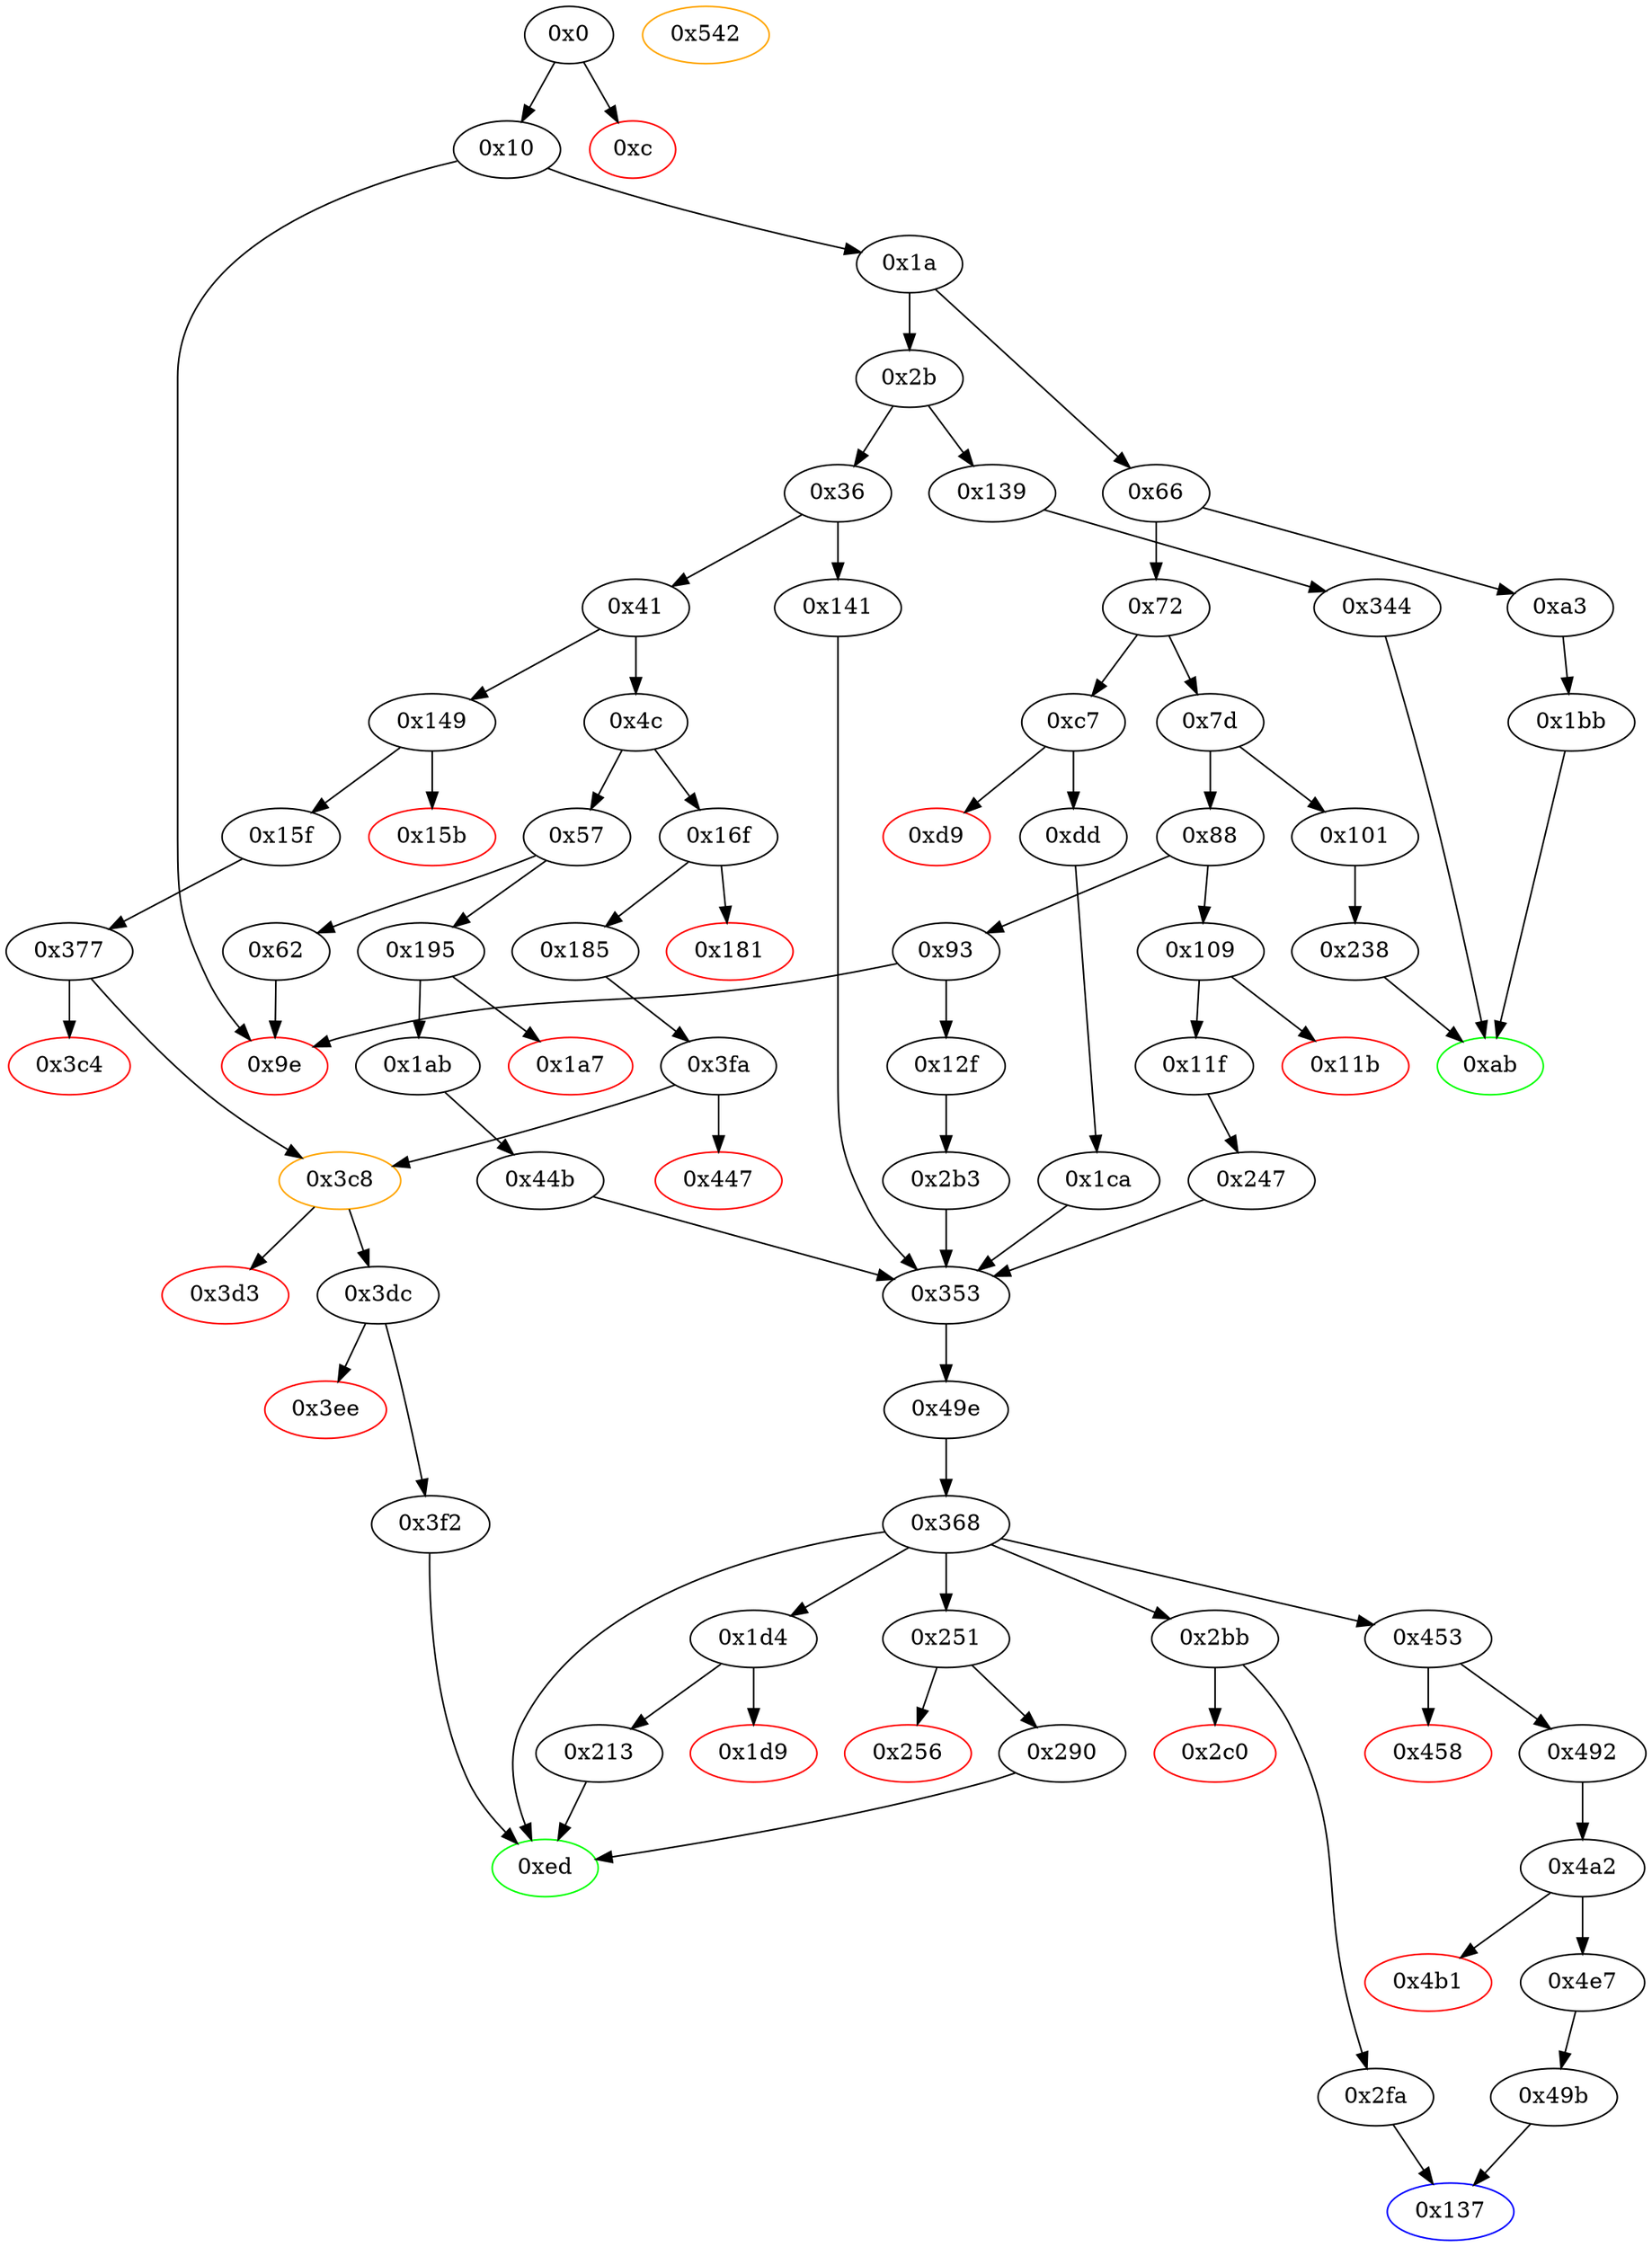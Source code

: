 strict digraph "" {
"0x9e" [color=red, fillcolor=white, id="0x9e", style=filled, tooltip="Block 0x9e\n[0x9e:0xa2]\n---\nPredecessors: [0x10, 0x62, 0x93]\nSuccessors: []\n---\n0x9e JUMPDEST\n0x9f PUSH1 0x0\n0xa1 DUP1\n0xa2 REVERT\n---\n0x9e: JUMPDEST \n0x9f: V48 = 0x0\n0xa2: REVERT 0x0 0x0\n---\nEntry stack: [V13]\nStack pops: 0\nStack additions: []\nExit stack: [V13]\n\nDef sites:\nV13: {0x1a.0x1f}\n"];
"0x353" [fillcolor=white, id="0x353", style=filled, tooltip="Block 0x353\n[0x353:0x367]\n---\nPredecessors: [0x141, 0x1ca, 0x247, 0x2b3, 0x44b]\nSuccessors: [0x49e]\n---\n0x353 JUMPDEST\n0x354 PUSH1 0x0\n0x356 DUP1\n0x357 SLOAD\n0x358 PUSH1 0x1\n0x35a PUSH1 0x1\n0x35c PUSH1 0xa0\n0x35e SHL\n0x35f SUB\n0x360 AND\n0x361 PUSH2 0x368\n0x364 PUSH2 0x49e\n0x367 JUMP\n---\n0x353: JUMPDEST \n0x354: V315 = 0x0\n0x357: V316 = S[0x0]\n0x358: V317 = 0x1\n0x35a: V318 = 0x1\n0x35c: V319 = 0xa0\n0x35e: V320 = SHL 0xa0 0x1\n0x35f: V321 = SUB 0x10000000000000000000000000000000000000000 0x1\n0x360: V322 = AND 0xffffffffffffffffffffffffffffffffffffffff V316\n0x361: V323 = 0x368\n0x364: V324 = 0x49e\n0x367: JUMP 0x49e\n---\nEntry stack: [V13, S3, S2, S1, {0xed, 0x1d4, 0x251, 0x2bb, 0x453}]\nStack pops: 0\nStack additions: [0x0, V322, 0x368]\nExit stack: [V13, S3, S2, S1, {0xed, 0x1d4, 0x251, 0x2bb, 0x453}, 0x0, V322, 0x368]\n\nDef sites:\nV13: {0x1a.0x1f}\nS3: {0x109.0x10a, 0x1a.0x1f, 0xc7.0xc8}\nS2: {0x1a.0x1f, 0xdd.0xe8, 0x11f.0x12a, 0x195.0x196}\nS1: {0x1ca.0x1cb, 0x1ab.0x1b6, 0x1a.0x1f, 0x12f.0x130, 0x247.0x248}\n{0xed, 0x1d4, 0x251, 0x2bb, 0x453}: {0x141.0x142, 0x2b3.0x2b4, 0x1ca.0x1cd, 0x247.0x24a, 0x44b.0x44c}\n"];
"0x181" [color=red, fillcolor=white, id="0x181", style=filled, tooltip="Block 0x181\n[0x181:0x184]\n---\nPredecessors: [0x16f]\nSuccessors: []\n---\n0x181 PUSH1 0x0\n0x183 DUP1\n0x184 REVERT\n---\n0x181: V138 = 0x0\n0x184: REVERT 0x0 0x0\n---\nEntry stack: [V13, 0xed, 0x4, V133]\nStack pops: 0\nStack additions: []\nExit stack: [V13, 0xed, 0x4, V133]\n\nDef sites:\nV13: {0x1a.0x1f}\n0xed: {0x16f.0x170}\n0x4: {0x16f.0x173}\nV133: {0x16f.0x177}\n"];
"0xc7" [fillcolor=white, id="0xc7", style=filled, tooltip="Block 0xc7\n[0xc7:0xd8]\n---\nPredecessors: [0x72]\nSuccessors: [0xd9, 0xdd]\n---\n0xc7 JUMPDEST\n0xc8 PUSH2 0xed\n0xcb PUSH1 0x4\n0xcd DUP1\n0xce CALLDATASIZE\n0xcf SUB\n0xd0 PUSH1 0x20\n0xd2 DUP2\n0xd3 LT\n0xd4 ISZERO\n0xd5 PUSH2 0xdd\n0xd8 JUMPI\n---\n0xc7: JUMPDEST \n0xc8: V63 = 0xed\n0xcb: V64 = 0x4\n0xce: V65 = CALLDATASIZE\n0xcf: V66 = SUB V65 0x4\n0xd0: V67 = 0x20\n0xd3: V68 = LT V66 0x20\n0xd4: V69 = ISZERO V68\n0xd5: V70 = 0xdd\n0xd8: JUMPI 0xdd V69\n---\nEntry stack: [V13]\nStack pops: 0\nStack additions: [0xed, 0x4, V66]\nExit stack: [V13, 0xed, 0x4, V66]\n\nDef sites:\nV13: {0x1a.0x1f}\n"];
"0x10" [fillcolor=white, id="0x10", style=filled, tooltip="Block 0x10\n[0x10:0x19]\n---\nPredecessors: [0x0]\nSuccessors: [0x1a, 0x9e]\n---\n0x10 JUMPDEST\n0x11 POP\n0x12 PUSH1 0x4\n0x14 CALLDATASIZE\n0x15 LT\n0x16 PUSH2 0x9e\n0x19 JUMPI\n---\n0x10: JUMPDEST \n0x12: V6 = 0x4\n0x14: V7 = CALLDATASIZE\n0x15: V8 = LT V7 0x4\n0x16: V9 = 0x9e\n0x19: JUMPI 0x9e V8\n---\nEntry stack: [V2]\nStack pops: 1\nStack additions: []\nExit stack: []\n\nDef sites:\nV2: {0x0.0x5}\n"];
"0x2fa" [fillcolor=white, id="0x2fa", style=filled, tooltip="Block 0x2fa\n[0x2fa:0x343]\n---\nPredecessors: [0x2bb]\nSuccessors: [0x137]\n---\n0x2fa JUMPDEST\n0x2fb PUSH1 0x0\n0x2fd DUP1\n0x2fe SLOAD\n0x2ff PUSH1 0x40\n0x301 MLOAD\n0x302 PUSH1 0x1\n0x304 PUSH1 0x1\n0x306 PUSH1 0xa0\n0x308 SHL\n0x309 SUB\n0x30a SWAP1\n0x30b SWAP2\n0x30c AND\n0x30d SWAP1\n0x30e PUSH32 0x8be0079c531659141344cd1fd0a4f28419497f9722a3daafe3b4186f6b6457e0\n0x32f SWAP1\n0x330 DUP4\n0x331 SWAP1\n0x332 LOG3\n0x333 PUSH1 0x0\n0x335 DUP1\n0x336 SLOAD\n0x337 PUSH1 0x1\n0x339 PUSH1 0x1\n0x33b PUSH1 0xa0\n0x33d SHL\n0x33e SUB\n0x33f NOT\n0x340 AND\n0x341 SWAP1\n0x342 SSTORE\n0x343 JUMP\n---\n0x2fa: JUMPDEST \n0x2fb: V287 = 0x0\n0x2fe: V288 = S[0x0]\n0x2ff: V289 = 0x40\n0x301: V290 = M[0x40]\n0x302: V291 = 0x1\n0x304: V292 = 0x1\n0x306: V293 = 0xa0\n0x308: V294 = SHL 0xa0 0x1\n0x309: V295 = SUB 0x10000000000000000000000000000000000000000 0x1\n0x30c: V296 = AND V288 0xffffffffffffffffffffffffffffffffffffffff\n0x30e: V297 = 0x8be0079c531659141344cd1fd0a4f28419497f9722a3daafe3b4186f6b6457e0\n0x332: LOG V290 0x0 0x8be0079c531659141344cd1fd0a4f28419497f9722a3daafe3b4186f6b6457e0 V296 0x0\n0x333: V298 = 0x0\n0x336: V299 = S[0x0]\n0x337: V300 = 0x1\n0x339: V301 = 0x1\n0x33b: V302 = 0xa0\n0x33d: V303 = SHL 0xa0 0x1\n0x33e: V304 = SUB 0x10000000000000000000000000000000000000000 0x1\n0x33f: V305 = NOT 0xffffffffffffffffffffffffffffffffffffffff\n0x340: V306 = AND 0xffffffffffffffffffffffff0000000000000000000000000000000000000000 V299\n0x342: S[0x0] = V306\n0x343: JUMP S0\n---\nEntry stack: [V13, S2, S1, S0]\nStack pops: 1\nStack additions: []\nExit stack: [V13, S2, S1]\n\nDef sites:\nV13: {0x1a.0x1f}\nS2: {0x109.0x10a, 0x1a.0x1f, 0xc7.0xc8}\nS1: {0x1a.0x1f, 0xdd.0xe8, 0x11f.0x12a, 0x195.0x196}\nS0: {0x1ca.0x1cb, 0x1ab.0x1b6, 0x1a.0x1f, 0x12f.0x130, 0x247.0x248}\n"];
"0x139" [fillcolor=white, id="0x139", style=filled, tooltip="Block 0x139\n[0x139:0x140]\n---\nPredecessors: [0x2b]\nSuccessors: [0x344]\n---\n0x139 JUMPDEST\n0x13a PUSH2 0xab\n0x13d PUSH2 0x344\n0x140 JUMP\n---\n0x139: JUMPDEST \n0x13a: V109 = 0xab\n0x13d: V110 = 0x344\n0x140: JUMP 0x344\n---\nEntry stack: [V13]\nStack pops: 0\nStack additions: [0xab]\nExit stack: [V13, 0xab]\n\nDef sites:\nV13: {0x1a.0x1f}\n"];
"0x3dc" [fillcolor=white, id="0x3dc", style=filled, tooltip="Block 0x3dc\n[0x3dc:0x3ed]\n---\nPredecessors: [0x3c8]\nSuccessors: [0x3ee, 0x3f2]\n---\n0x3dc JUMPDEST\n0x3dd POP\n0x3de POP\n0x3df POP\n0x3e0 POP\n0x3e1 PUSH1 0x40\n0x3e3 MLOAD\n0x3e4 RETURNDATASIZE\n0x3e5 PUSH1 0x20\n0x3e7 DUP2\n0x3e8 LT\n0x3e9 ISZERO\n0x3ea PUSH2 0x3f2\n0x3ed JUMPI\n---\n0x3dc: JUMPDEST \n0x3e1: V370 = 0x40\n0x3e3: V371 = M[0x40]\n0x3e4: V372 = RETURNDATASIZE\n0x3e5: V373 = 0x20\n0x3e8: V374 = LT V372 0x20\n0x3e9: V375 = ISZERO V374\n0x3ea: V376 = 0x3f2\n0x3ed: JUMPI 0x3f2 V375\n---\nEntry stack: [V13, 0xed, S5, 0x0, S3, {0x18e4ac35, 0xf2c16e6f}, S1, V363]\nStack pops: 4\nStack additions: [V371, V372]\nExit stack: [V13, 0xed, S5, 0x0, V371, V372]\n\nDef sites:\nV13: {0x1a.0x1f}\n0xed: {0x149.0x14a, 0x16f.0x170}\nS5: {0x185.0x190, 0x15f.0x16a}\n0x0: {0x3fa.0x41e, 0x377.0x39b}\nS3: {0x3fa.0x424, 0x377.0x3a1}\n{0x18e4ac35, 0xf2c16e6f}: {0x3fa.0x426, 0x377.0x3a3}\nS1: {0x3fa.0x430, 0x377.0x3ad}\nV363: {0x3c8.0x3cc}\n"];
"0x0" [fillcolor=white, id="0x0", style=filled, tooltip="Block 0x0\n[0x0:0xb]\n---\nPredecessors: []\nSuccessors: [0xc, 0x10]\n---\n0x0 PUSH1 0x80\n0x2 PUSH1 0x40\n0x4 MSTORE\n0x5 CALLVALUE\n0x6 DUP1\n0x7 ISZERO\n0x8 PUSH2 0x10\n0xb JUMPI\n---\n0x0: V0 = 0x80\n0x2: V1 = 0x40\n0x4: M[0x40] = 0x80\n0x5: V2 = CALLVALUE\n0x7: V3 = ISZERO V2\n0x8: V4 = 0x10\n0xb: JUMPI 0x10 V3\n---\nEntry stack: []\nStack pops: 0\nStack additions: [V2]\nExit stack: [V2]\n\nDef sites:\n"];
"0x141" [fillcolor=white, id="0x141", style=filled, tooltip="Block 0x141\n[0x141:0x148]\n---\nPredecessors: [0x36]\nSuccessors: [0x353]\n---\n0x141 JUMPDEST\n0x142 PUSH2 0xed\n0x145 PUSH2 0x353\n0x148 JUMP\n---\n0x141: JUMPDEST \n0x142: V111 = 0xed\n0x145: V112 = 0x353\n0x148: JUMP 0x353\n---\nEntry stack: [V13]\nStack pops: 0\nStack additions: [0xed]\nExit stack: [V13, 0xed]\n\nDef sites:\nV13: {0x1a.0x1f}\n"];
"0x72" [fillcolor=white, id="0x72", style=filled, tooltip="Block 0x72\n[0x72:0x7c]\n---\nPredecessors: [0x66]\nSuccessors: [0x7d, 0xc7]\n---\n0x72 DUP1\n0x73 PUSH4 0x1a5a9148\n0x78 EQ\n0x79 PUSH2 0xc7\n0x7c JUMPI\n---\n0x73: V36 = 0x1a5a9148\n0x78: V37 = EQ 0x1a5a9148 V13\n0x79: V38 = 0xc7\n0x7c: JUMPI 0xc7 V37\n---\nEntry stack: [V13]\nStack pops: 1\nStack additions: [S0]\nExit stack: [V13]\n\nDef sites:\nV13: {0x1a.0x1f}\n"];
"0x1ca" [fillcolor=white, id="0x1ca", style=filled, tooltip="Block 0x1ca\n[0x1ca:0x1d3]\n---\nPredecessors: [0xdd]\nSuccessors: [0x353]\n---\n0x1ca JUMPDEST\n0x1cb PUSH1 0x0\n0x1cd PUSH2 0x1d4\n0x1d0 PUSH2 0x353\n0x1d3 JUMP\n---\n0x1ca: JUMPDEST \n0x1cb: V172 = 0x0\n0x1cd: V173 = 0x1d4\n0x1d0: V174 = 0x353\n0x1d3: JUMP 0x353\n---\nEntry stack: [V13, 0xed, V78]\nStack pops: 0\nStack additions: [0x0, 0x1d4]\nExit stack: [V13, 0xed, V78, 0x0, 0x1d4]\n\nDef sites:\nV13: {0x1a.0x1f}\n0xed: {0xc7.0xc8}\nV78: {0xdd.0xe8}\n"];
"0x49e" [fillcolor=white, id="0x49e", style=filled, tooltip="Block 0x49e\n[0x49e:0x4a1]\n---\nPredecessors: [0x353]\nSuccessors: [0x368]\n---\n0x49e JUMPDEST\n0x49f CALLER\n0x4a0 SWAP1\n0x4a1 JUMP\n---\n0x49e: JUMPDEST \n0x49f: V434 = CALLER\n0x4a1: JUMP 0x368\n---\nEntry stack: [V13, S6, S5, S4, {0xed, 0x1d4, 0x251, 0x2bb, 0x453}, 0x0, V322, 0x368]\nStack pops: 1\nStack additions: [V434]\nExit stack: [V13, S6, S5, S4, {0xed, 0x1d4, 0x251, 0x2bb, 0x453}, 0x0, V322, V434]\n\nDef sites:\nV13: {0x1a.0x1f}\nS6: {0x109.0x10a, 0x1a.0x1f, 0xc7.0xc8}\nS5: {0x1a.0x1f, 0xdd.0xe8, 0x11f.0x12a, 0x195.0x196}\nS4: {0x1ca.0x1cb, 0x1ab.0x1b6, 0x1a.0x1f, 0x12f.0x130, 0x247.0x248}\n{0xed, 0x1d4, 0x251, 0x2bb, 0x453}: {0x141.0x142, 0x2b3.0x2b4, 0x1ca.0x1cd, 0x247.0x24a, 0x44b.0x44c}\n0x0: {0x353.0x354}\nV322: {0x353.0x360}\n0x368: {0x353.0x361}\n"];
"0x1d4" [fillcolor=white, id="0x1d4", style=filled, tooltip="Block 0x1d4\n[0x1d4:0x1d8]\n---\nPredecessors: [0x368]\nSuccessors: [0x1d9, 0x213]\n---\n0x1d4 JUMPDEST\n0x1d5 PUSH2 0x213\n0x1d8 JUMPI\n---\n0x1d4: JUMPDEST \n0x1d5: V175 = 0x213\n0x1d8: JUMPI 0x213 V331\n---\nEntry stack: [V13, S3, S2, S1, V331]\nStack pops: 1\nStack additions: []\nExit stack: [V13, S3, S2, S1]\n\nDef sites:\nV13: {0x1a.0x1f}\nS3: {0x109.0x10a, 0x1a.0x1f, 0xc7.0xc8}\nS2: {0x1a.0x1f, 0xdd.0xe8, 0x11f.0x12a, 0x195.0x196}\nS1: {0x1ca.0x1cb, 0x1ab.0x1b6, 0x1a.0x1f, 0x12f.0x130, 0x247.0x248}\nV331: {0x368.0x372}\n"];
"0x3c8" [color=orange, fillcolor=white, id="0x3c8", style=filled, tooltip="Block 0x3c8\n[0x3c8:0x3d2]\n---\nPredecessors: [0x377, 0x3fa]\nSuccessors: [0x3d3, 0x3dc]\n---\n0x3c8 JUMPDEST\n0x3c9 POP\n0x3ca GAS\n0x3cb STATICCALL\n0x3cc ISZERO\n0x3cd DUP1\n0x3ce ISZERO\n0x3cf PUSH2 0x3dc\n0x3d2 JUMPI\n---\n0x3c8: JUMPDEST \n0x3ca: V361 = GAS\n0x3cb: V362 = STATICCALL V361 S1 S2 S3 S4 0x20\n0x3cc: V363 = ISZERO V362\n0x3ce: V364 = ISZERO V363\n0x3cf: V365 = 0x3dc\n0x3d2: JUMPI 0x3dc V364\n---\nEntry stack: [V13, 0xed, S10, 0x0, S8, {0x18e4ac35, 0xf2c16e6f}, S6, 0x20, S4, S3, S2, S1, S0]\nStack pops: 6\nStack additions: [V363]\nExit stack: [V13, 0xed, S10, 0x0, S8, {0x18e4ac35, 0xf2c16e6f}, S6, V363]\n\nDef sites:\nV13: {0x1a.0x1f}\n0xed: {0x149.0x14a, 0x16f.0x170}\nS10: {0x185.0x190, 0x15f.0x16a}\n0x0: {0x3fa.0x41e, 0x377.0x39b}\nS8: {0x3fa.0x424, 0x377.0x3a1}\n{0x18e4ac35, 0xf2c16e6f}: {0x3fa.0x426, 0x377.0x3a3}\nS6: {0x3fa.0x430, 0x377.0x3ad}\n0x20: {0x3fa.0x432, 0x377.0x3af}\nS4: {0x3fa.0x41d, 0x377.0x39a}\nS3: {0x3fa.0x43b, 0x377.0x3b8}\nS2: {0x3fa.0x41d, 0x377.0x39a}\nS1: {0x3fa.0x424, 0x377.0x3a1}\nS0: {0x3fa.0x440, 0x377.0x3bd}\n"];
"0xdd" [fillcolor=white, id="0xdd", style=filled, tooltip="Block 0xdd\n[0xdd:0xec]\n---\nPredecessors: [0xc7]\nSuccessors: [0x1ca]\n---\n0xdd JUMPDEST\n0xde POP\n0xdf CALLDATALOAD\n0xe0 PUSH1 0x1\n0xe2 PUSH1 0x1\n0xe4 PUSH1 0xa0\n0xe6 SHL\n0xe7 SUB\n0xe8 AND\n0xe9 PUSH2 0x1ca\n0xec JUMP\n---\n0xdd: JUMPDEST \n0xdf: V72 = CALLDATALOAD 0x4\n0xe0: V73 = 0x1\n0xe2: V74 = 0x1\n0xe4: V75 = 0xa0\n0xe6: V76 = SHL 0xa0 0x1\n0xe7: V77 = SUB 0x10000000000000000000000000000000000000000 0x1\n0xe8: V78 = AND 0xffffffffffffffffffffffffffffffffffffffff V72\n0xe9: V79 = 0x1ca\n0xec: JUMP 0x1ca\n---\nEntry stack: [V13, 0xed, 0x4, V66]\nStack pops: 2\nStack additions: [V78]\nExit stack: [V13, 0xed, V78]\n\nDef sites:\nV13: {0x1a.0x1f}\n0xed: {0xc7.0xc8}\n0x4: {0xc7.0xcb}\nV66: {0xc7.0xcf}\n"];
"0x88" [fillcolor=white, id="0x88", style=filled, tooltip="Block 0x88\n[0x88:0x92]\n---\nPredecessors: [0x7d]\nSuccessors: [0x93, 0x109]\n---\n0x88 DUP1\n0x89 PUSH4 0x600d2dbc\n0x8e EQ\n0x8f PUSH2 0x109\n0x92 JUMPI\n---\n0x89: V42 = 0x600d2dbc\n0x8e: V43 = EQ 0x600d2dbc V13\n0x8f: V44 = 0x109\n0x92: JUMPI 0x109 V43\n---\nEntry stack: [V13]\nStack pops: 1\nStack additions: [S0]\nExit stack: [V13]\n\nDef sites:\nV13: {0x1a.0x1f}\n"];
"0x4a2" [fillcolor=white, id="0x4a2", style=filled, tooltip="Block 0x4a2\n[0x4a2:0x4b0]\n---\nPredecessors: [0x492]\nSuccessors: [0x4b1, 0x4e7]\n---\n0x4a2 JUMPDEST\n0x4a3 PUSH1 0x1\n0x4a5 PUSH1 0x1\n0x4a7 PUSH1 0xa0\n0x4a9 SHL\n0x4aa SUB\n0x4ab DUP2\n0x4ac AND\n0x4ad PUSH2 0x4e7\n0x4b0 JUMPI\n---\n0x4a2: JUMPDEST \n0x4a3: V435 = 0x1\n0x4a5: V436 = 0x1\n0x4a7: V437 = 0xa0\n0x4a9: V438 = SHL 0xa0 0x1\n0x4aa: V439 = SUB 0x10000000000000000000000000000000000000000 0x1\n0x4ac: V440 = AND S0 0xffffffffffffffffffffffffffffffffffffffff\n0x4ad: V441 = 0x4e7\n0x4b0: JUMPI 0x4e7 V440\n---\nEntry stack: [V13, S4, S3, S2, 0x49b, S0]\nStack pops: 1\nStack additions: [S0]\nExit stack: [V13, S4, S3, S2, 0x49b, S0]\n\nDef sites:\nV13: {0x1a.0x1f}\nS4: {0x109.0x10a, 0x1a.0x1f, 0xc7.0xc8}\nS3: {0x1a.0x1f, 0xdd.0xe8, 0x11f.0x12a, 0x195.0x196}\nS2: {0x1ca.0x1cb, 0x1ab.0x1b6, 0x1a.0x1f, 0x12f.0x130, 0x247.0x248}\n0x49b: {0x492.0x493}\nS0: {0x1ca.0x1cb, 0x1ab.0x1b6, 0x1a.0x1f, 0x12f.0x130, 0x247.0x248}\n"];
"0x247" [fillcolor=white, id="0x247", style=filled, tooltip="Block 0x247\n[0x247:0x250]\n---\nPredecessors: [0x11f]\nSuccessors: [0x353]\n---\n0x247 JUMPDEST\n0x248 PUSH1 0x0\n0x24a PUSH2 0x251\n0x24d PUSH2 0x353\n0x250 JUMP\n---\n0x247: JUMPDEST \n0x248: V222 = 0x0\n0x24a: V223 = 0x251\n0x24d: V224 = 0x353\n0x250: JUMP 0x353\n---\nEntry stack: [V13, 0xed, V105]\nStack pops: 0\nStack additions: [0x0, 0x251]\nExit stack: [V13, 0xed, V105, 0x0, 0x251]\n\nDef sites:\nV13: {0x1a.0x1f}\n0xed: {0x109.0x10a}\nV105: {0x11f.0x12a}\n"];
"0x36" [fillcolor=white, id="0x36", style=filled, tooltip="Block 0x36\n[0x36:0x40]\n---\nPredecessors: [0x2b]\nSuccessors: [0x41, 0x141]\n---\n0x36 DUP1\n0x37 PUSH4 0x8f32d59b\n0x3c EQ\n0x3d PUSH2 0x141\n0x40 JUMPI\n---\n0x37: V20 = 0x8f32d59b\n0x3c: V21 = EQ 0x8f32d59b V13\n0x3d: V22 = 0x141\n0x40: JUMPI 0x141 V21\n---\nEntry stack: [V13]\nStack pops: 1\nStack additions: [S0]\nExit stack: [V13]\n\nDef sites:\nV13: {0x1a.0x1f}\n"];
"0x447" [color=red, fillcolor=white, id="0x447", style=filled, tooltip="Block 0x447\n[0x447:0x44a]\n---\nPredecessors: [0x3fa]\nSuccessors: []\n---\n0x447 PUSH1 0x0\n0x449 DUP1\n0x44a REVERT\n---\n0x447: V407 = 0x0\n0x44a: REVERT 0x0 0x0\n---\nEntry stack: [V13, 0xed, V145, 0x0, V396, 0xf2c16e6f, V399, 0x20, V394, V402, V394, V396, V404]\nStack pops: 0\nStack additions: []\nExit stack: [V13, 0xed, V145, 0x0, V396, 0xf2c16e6f, V399, 0x20, V394, V402, V394, V396, V404]\n\nDef sites:\nV13: {0x1a.0x1f}\n0xed: {0x16f.0x170}\nV145: {0x185.0x190}\n0x0: {0x3fa.0x41e}\nV396: {0x3fa.0x424}\n0xf2c16e6f: {0x3fa.0x426}\nV399: {0x3fa.0x430}\n0x20: {0x3fa.0x432}\nV394: {0x3fa.0x41d}\nV402: {0x3fa.0x43b}\nV394: {0x3fa.0x41d}\nV396: {0x3fa.0x424}\nV404: {0x3fa.0x440}\n"];
"0x368" [fillcolor=white, id="0x368", style=filled, tooltip="Block 0x368\n[0x368:0x376]\n---\nPredecessors: [0x49e]\nSuccessors: [0xed, 0x1d4, 0x251, 0x2bb, 0x453]\n---\n0x368 JUMPDEST\n0x369 PUSH1 0x1\n0x36b PUSH1 0x1\n0x36d PUSH1 0xa0\n0x36f SHL\n0x370 SUB\n0x371 AND\n0x372 EQ\n0x373 SWAP1\n0x374 POP\n0x375 SWAP1\n0x376 JUMP\n---\n0x368: JUMPDEST \n0x369: V325 = 0x1\n0x36b: V326 = 0x1\n0x36d: V327 = 0xa0\n0x36f: V328 = SHL 0xa0 0x1\n0x370: V329 = SUB 0x10000000000000000000000000000000000000000 0x1\n0x371: V330 = AND 0xffffffffffffffffffffffffffffffffffffffff V434\n0x372: V331 = EQ V330 S1\n0x376: JUMP {0xed, 0x1d4, 0x251, 0x2bb, 0x453}\n---\nEntry stack: [V13, S6, S5, S4, {0xed, 0x1d4, 0x251, 0x2bb, 0x453}, 0x0, S1, V434]\nStack pops: 4\nStack additions: [V331]\nExit stack: [V13, S6, S5, S4, V331]\n\nDef sites:\nV13: {0x1a.0x1f}\nS6: {0x109.0x10a, 0x1a.0x1f, 0xc7.0xc8}\nS5: {0x1a.0x1f, 0xdd.0xe8, 0x11f.0x12a, 0x195.0x196}\nS4: {0x1ca.0x1cb, 0x1ab.0x1b6, 0x1a.0x1f, 0x12f.0x130, 0x247.0x248}\n{0xed, 0x1d4, 0x251, 0x2bb, 0x453}: {0x141.0x142, 0x2b3.0x2b4, 0x1ca.0x1cd, 0x247.0x24a, 0x44b.0x44c}\n0x0: {0x353_0x44b.0x354, 0x353_0x247.0x354, 0x353_0x2b3.0x354, 0x353_0x1ca.0x354, 0x353_0x141.0x354}\nS1: {0x353_0x247.0x360, 0x353_0x2b3.0x360, 0x353_0x141.0x360, 0x353_0x44b.0x360, 0x353_0x1ca.0x360}\nV434: {0x49e.0x49f}\n"];
"0x62" [fillcolor=white, id="0x62", style=filled, tooltip="Block 0x62\n[0x62:0x65]\n---\nPredecessors: [0x57]\nSuccessors: [0x9e]\n---\n0x62 PUSH2 0x9e\n0x65 JUMP\n---\n0x62: V32 = 0x9e\n0x65: JUMP 0x9e\n---\nEntry stack: [V13]\nStack pops: 0\nStack additions: []\nExit stack: [V13]\n\nDef sites:\nV13: {0x1a.0x1f}\n"];
"0x4c" [fillcolor=white, id="0x4c", style=filled, tooltip="Block 0x4c\n[0x4c:0x56]\n---\nPredecessors: [0x41]\nSuccessors: [0x57, 0x16f]\n---\n0x4c DUP1\n0x4d PUSH4 0xf2c16e6f\n0x52 EQ\n0x53 PUSH2 0x16f\n0x56 JUMPI\n---\n0x4d: V26 = 0xf2c16e6f\n0x52: V27 = EQ 0xf2c16e6f V13\n0x53: V28 = 0x16f\n0x56: JUMPI 0x16f V27\n---\nEntry stack: [V13]\nStack pops: 1\nStack additions: [S0]\nExit stack: [V13]\n\nDef sites:\nV13: {0x1a.0x1f}\n"];
"0x149" [fillcolor=white, id="0x149", style=filled, tooltip="Block 0x149\n[0x149:0x15a]\n---\nPredecessors: [0x41]\nSuccessors: [0x15b, 0x15f]\n---\n0x149 JUMPDEST\n0x14a PUSH2 0xed\n0x14d PUSH1 0x4\n0x14f DUP1\n0x150 CALLDATASIZE\n0x151 SUB\n0x152 PUSH1 0x20\n0x154 DUP2\n0x155 LT\n0x156 ISZERO\n0x157 PUSH2 0x15f\n0x15a JUMPI\n---\n0x149: JUMPDEST \n0x14a: V113 = 0xed\n0x14d: V114 = 0x4\n0x150: V115 = CALLDATASIZE\n0x151: V116 = SUB V115 0x4\n0x152: V117 = 0x20\n0x155: V118 = LT V116 0x20\n0x156: V119 = ISZERO V118\n0x157: V120 = 0x15f\n0x15a: JUMPI 0x15f V119\n---\nEntry stack: [V13]\nStack pops: 0\nStack additions: [0xed, 0x4, V116]\nExit stack: [V13, 0xed, 0x4, V116]\n\nDef sites:\nV13: {0x1a.0x1f}\n"];
"0x1bb" [fillcolor=white, id="0x1bb", style=filled, tooltip="Block 0x1bb\n[0x1bb:0x1c9]\n---\nPredecessors: [0xa3]\nSuccessors: [0xab]\n---\n0x1bb JUMPDEST\n0x1bc PUSH1 0x2\n0x1be SLOAD\n0x1bf PUSH1 0x1\n0x1c1 PUSH1 0x1\n0x1c3 PUSH1 0xa0\n0x1c5 SHL\n0x1c6 SUB\n0x1c7 AND\n0x1c8 SWAP1\n0x1c9 JUMP\n---\n0x1bb: JUMPDEST \n0x1bc: V164 = 0x2\n0x1be: V165 = S[0x2]\n0x1bf: V166 = 0x1\n0x1c1: V167 = 0x1\n0x1c3: V168 = 0xa0\n0x1c5: V169 = SHL 0xa0 0x1\n0x1c6: V170 = SUB 0x10000000000000000000000000000000000000000 0x1\n0x1c7: V171 = AND 0xffffffffffffffffffffffffffffffffffffffff V165\n0x1c9: JUMP 0xab\n---\nEntry stack: [V13, 0xab]\nStack pops: 1\nStack additions: [V171]\nExit stack: [V13, V171]\n\nDef sites:\nV13: {0x1a.0x1f}\n0xab: {0xa3.0xa4}\n"];
"0x16f" [fillcolor=white, id="0x16f", style=filled, tooltip="Block 0x16f\n[0x16f:0x180]\n---\nPredecessors: [0x4c]\nSuccessors: [0x181, 0x185]\n---\n0x16f JUMPDEST\n0x170 PUSH2 0xed\n0x173 PUSH1 0x4\n0x175 DUP1\n0x176 CALLDATASIZE\n0x177 SUB\n0x178 PUSH1 0x20\n0x17a DUP2\n0x17b LT\n0x17c ISZERO\n0x17d PUSH2 0x185\n0x180 JUMPI\n---\n0x16f: JUMPDEST \n0x170: V130 = 0xed\n0x173: V131 = 0x4\n0x176: V132 = CALLDATASIZE\n0x177: V133 = SUB V132 0x4\n0x178: V134 = 0x20\n0x17b: V135 = LT V133 0x20\n0x17c: V136 = ISZERO V135\n0x17d: V137 = 0x185\n0x180: JUMPI 0x185 V136\n---\nEntry stack: [V13]\nStack pops: 0\nStack additions: [0xed, 0x4, V133]\nExit stack: [V13, 0xed, 0x4, V133]\n\nDef sites:\nV13: {0x1a.0x1f}\n"];
"0x251" [fillcolor=white, id="0x251", style=filled, tooltip="Block 0x251\n[0x251:0x255]\n---\nPredecessors: [0x368]\nSuccessors: [0x256, 0x290]\n---\n0x251 JUMPDEST\n0x252 PUSH2 0x290\n0x255 JUMPI\n---\n0x251: JUMPDEST \n0x252: V225 = 0x290\n0x255: JUMPI 0x290 V331\n---\nEntry stack: [V13, S3, S2, S1, V331]\nStack pops: 1\nStack additions: []\nExit stack: [V13, S3, S2, S1]\n\nDef sites:\nV13: {0x1a.0x1f}\nS3: {0x109.0x10a, 0x1a.0x1f, 0xc7.0xc8}\nS2: {0x1a.0x1f, 0xdd.0xe8, 0x11f.0x12a, 0x195.0x196}\nS1: {0x1ca.0x1cb, 0x1ab.0x1b6, 0x1a.0x1f, 0x12f.0x130, 0x247.0x248}\nV331: {0x368.0x372}\n"];
"0x2b3" [fillcolor=white, id="0x2b3", style=filled, tooltip="Block 0x2b3\n[0x2b3:0x2ba]\n---\nPredecessors: [0x12f]\nSuccessors: [0x353]\n---\n0x2b3 JUMPDEST\n0x2b4 PUSH2 0x2bb\n0x2b7 PUSH2 0x353\n0x2ba JUMP\n---\n0x2b3: JUMPDEST \n0x2b4: V263 = 0x2bb\n0x2b7: V264 = 0x353\n0x2ba: JUMP 0x353\n---\nEntry stack: [V13, 0x137]\nStack pops: 0\nStack additions: [0x2bb]\nExit stack: [V13, 0x137, 0x2bb]\n\nDef sites:\nV13: {0x1a.0x1f}\n0x137: {0x12f.0x130}\n"];
"0x3c4" [color=red, fillcolor=white, id="0x3c4", style=filled, tooltip="Block 0x3c4\n[0x3c4:0x3c7]\n---\nPredecessors: [0x377]\nSuccessors: []\n---\n0x3c4 PUSH1 0x0\n0x3c6 DUP1\n0x3c7 REVERT\n---\n0x3c4: V360 = 0x0\n0x3c7: REVERT 0x0 0x0\n---\nEntry stack: [V13, 0xed, V128, 0x0, V349, 0x18e4ac35, V352, 0x20, V347, V355, V347, V349, V357]\nStack pops: 0\nStack additions: []\nExit stack: [V13, 0xed, V128, 0x0, V349, 0x18e4ac35, V352, 0x20, V347, V355, V347, V349, V357]\n\nDef sites:\nV13: {0x1a.0x1f}\n0xed: {0x149.0x14a}\nV128: {0x15f.0x16a}\n0x0: {0x377.0x39b}\nV349: {0x377.0x3a1}\n0x18e4ac35: {0x377.0x3a3}\nV352: {0x377.0x3ad}\n0x20: {0x377.0x3af}\nV347: {0x377.0x39a}\nV355: {0x377.0x3b8}\nV347: {0x377.0x39a}\nV349: {0x377.0x3a1}\nV357: {0x377.0x3bd}\n"];
"0x11b" [color=red, fillcolor=white, id="0x11b", style=filled, tooltip="Block 0x11b\n[0x11b:0x11e]\n---\nPredecessors: [0x109]\nSuccessors: []\n---\n0x11b PUSH1 0x0\n0x11d DUP1\n0x11e REVERT\n---\n0x11b: V98 = 0x0\n0x11e: REVERT 0x0 0x0\n---\nEntry stack: [V13, 0xed, 0x4, V93]\nStack pops: 0\nStack additions: []\nExit stack: [V13, 0xed, 0x4, V93]\n\nDef sites:\nV13: {0x1a.0x1f}\n0xed: {0x109.0x10a}\n0x4: {0x109.0x10d}\nV93: {0x109.0x111}\n"];
"0xa3" [fillcolor=white, id="0xa3", style=filled, tooltip="Block 0xa3\n[0xa3:0xaa]\n---\nPredecessors: [0x66]\nSuccessors: [0x1bb]\n---\n0xa3 JUMPDEST\n0xa4 PUSH2 0xab\n0xa7 PUSH2 0x1bb\n0xaa JUMP\n---\n0xa3: JUMPDEST \n0xa4: V49 = 0xab\n0xa7: V50 = 0x1bb\n0xaa: JUMP 0x1bb\n---\nEntry stack: [V13]\nStack pops: 0\nStack additions: [0xab]\nExit stack: [V13, 0xab]\n\nDef sites:\nV13: {0x1a.0x1f}\n"];
"0x7d" [fillcolor=white, id="0x7d", style=filled, tooltip="Block 0x7d\n[0x7d:0x87]\n---\nPredecessors: [0x72]\nSuccessors: [0x88, 0x101]\n---\n0x7d DUP1\n0x7e PUSH4 0x4ead395f\n0x83 EQ\n0x84 PUSH2 0x101\n0x87 JUMPI\n---\n0x7e: V39 = 0x4ead395f\n0x83: V40 = EQ 0x4ead395f V13\n0x84: V41 = 0x101\n0x87: JUMPI 0x101 V40\n---\nEntry stack: [V13]\nStack pops: 1\nStack additions: [S0]\nExit stack: [V13]\n\nDef sites:\nV13: {0x1a.0x1f}\n"];
"0x1a7" [color=red, fillcolor=white, id="0x1a7", style=filled, tooltip="Block 0x1a7\n[0x1a7:0x1aa]\n---\nPredecessors: [0x195]\nSuccessors: []\n---\n0x1a7 PUSH1 0x0\n0x1a9 DUP1\n0x1aa REVERT\n---\n0x1a7: V155 = 0x0\n0x1aa: REVERT 0x0 0x0\n---\nEntry stack: [V13, 0x137, 0x4, V150]\nStack pops: 0\nStack additions: []\nExit stack: [V13, 0x137, 0x4, V150]\n\nDef sites:\nV13: {0x1a.0x1f}\n0x137: {0x195.0x196}\n0x4: {0x195.0x199}\nV150: {0x195.0x19d}\n"];
"0x44b" [fillcolor=white, id="0x44b", style=filled, tooltip="Block 0x44b\n[0x44b:0x452]\n---\nPredecessors: [0x1ab]\nSuccessors: [0x353]\n---\n0x44b JUMPDEST\n0x44c PUSH2 0x453\n0x44f PUSH2 0x353\n0x452 JUMP\n---\n0x44b: JUMPDEST \n0x44c: V408 = 0x453\n0x44f: V409 = 0x353\n0x452: JUMP 0x353\n---\nEntry stack: [V13, 0x137, V162]\nStack pops: 0\nStack additions: [0x453]\nExit stack: [V13, 0x137, V162, 0x453]\n\nDef sites:\nV13: {0x1a.0x1f}\n0x137: {0x195.0x196}\nV162: {0x1ab.0x1b6}\n"];
"0x344" [fillcolor=white, id="0x344", style=filled, tooltip="Block 0x344\n[0x344:0x352]\n---\nPredecessors: [0x139]\nSuccessors: [0xab]\n---\n0x344 JUMPDEST\n0x345 PUSH1 0x0\n0x347 SLOAD\n0x348 PUSH1 0x1\n0x34a PUSH1 0x1\n0x34c PUSH1 0xa0\n0x34e SHL\n0x34f SUB\n0x350 AND\n0x351 SWAP1\n0x352 JUMP\n---\n0x344: JUMPDEST \n0x345: V307 = 0x0\n0x347: V308 = S[0x0]\n0x348: V309 = 0x1\n0x34a: V310 = 0x1\n0x34c: V311 = 0xa0\n0x34e: V312 = SHL 0xa0 0x1\n0x34f: V313 = SUB 0x10000000000000000000000000000000000000000 0x1\n0x350: V314 = AND 0xffffffffffffffffffffffffffffffffffffffff V308\n0x352: JUMP 0xab\n---\nEntry stack: [V13, 0xab]\nStack pops: 1\nStack additions: [V314]\nExit stack: [V13, V314]\n\nDef sites:\nV13: {0x1a.0x1f}\n0xab: {0x139.0x13a}\n"];
"0x15f" [fillcolor=white, id="0x15f", style=filled, tooltip="Block 0x15f\n[0x15f:0x16e]\n---\nPredecessors: [0x149]\nSuccessors: [0x377]\n---\n0x15f JUMPDEST\n0x160 POP\n0x161 CALLDATALOAD\n0x162 PUSH1 0x1\n0x164 PUSH1 0x1\n0x166 PUSH1 0xa0\n0x168 SHL\n0x169 SUB\n0x16a AND\n0x16b PUSH2 0x377\n0x16e JUMP\n---\n0x15f: JUMPDEST \n0x161: V122 = CALLDATALOAD 0x4\n0x162: V123 = 0x1\n0x164: V124 = 0x1\n0x166: V125 = 0xa0\n0x168: V126 = SHL 0xa0 0x1\n0x169: V127 = SUB 0x10000000000000000000000000000000000000000 0x1\n0x16a: V128 = AND 0xffffffffffffffffffffffffffffffffffffffff V122\n0x16b: V129 = 0x377\n0x16e: JUMP 0x377\n---\nEntry stack: [V13, 0xed, 0x4, V116]\nStack pops: 2\nStack additions: [V128]\nExit stack: [V13, 0xed, V128]\n\nDef sites:\nV13: {0x1a.0x1f}\n0xed: {0x149.0x14a}\n0x4: {0x149.0x14d}\nV116: {0x149.0x151}\n"];
"0x15b" [color=red, fillcolor=white, id="0x15b", style=filled, tooltip="Block 0x15b\n[0x15b:0x15e]\n---\nPredecessors: [0x149]\nSuccessors: []\n---\n0x15b PUSH1 0x0\n0x15d DUP1\n0x15e REVERT\n---\n0x15b: V121 = 0x0\n0x15e: REVERT 0x0 0x0\n---\nEntry stack: [V13, 0xed, 0x4, V116]\nStack pops: 0\nStack additions: []\nExit stack: [V13, 0xed, 0x4, V116]\n\nDef sites:\nV13: {0x1a.0x1f}\n0xed: {0x149.0x14a}\n0x4: {0x149.0x14d}\nV116: {0x149.0x151}\n"];
"0x3fa" [fillcolor=white, id="0x3fa", style=filled, tooltip="Block 0x3fa\n[0x3fa:0x446]\n---\nPredecessors: [0x185]\nSuccessors: [0x3c8, 0x447]\n---\n0x3fa JUMPDEST\n0x3fb PUSH1 0x2\n0x3fd SLOAD\n0x3fe PUSH1 0x40\n0x400 DUP1\n0x401 MLOAD\n0x402 PUSH4 0xf2c16e6f\n0x407 PUSH1 0xe0\n0x409 SHL\n0x40a DUP2\n0x40b MSTORE\n0x40c PUSH1 0x1\n0x40e PUSH1 0x1\n0x410 PUSH1 0xa0\n0x412 SHL\n0x413 SUB\n0x414 DUP5\n0x415 DUP2\n0x416 AND\n0x417 PUSH1 0x4\n0x419 DUP4\n0x41a ADD\n0x41b MSTORE\n0x41c SWAP2\n0x41d MLOAD\n0x41e PUSH1 0x0\n0x420 SWAP4\n0x421 SWAP3\n0x422 SWAP1\n0x423 SWAP3\n0x424 AND\n0x425 SWAP2\n0x426 PUSH4 0xf2c16e6f\n0x42b SWAP2\n0x42c PUSH1 0x24\n0x42e DUP1\n0x42f DUP3\n0x430 ADD\n0x431 SWAP3\n0x432 PUSH1 0x20\n0x434 SWAP3\n0x435 SWAP1\n0x436 SWAP2\n0x437 SWAP1\n0x438 DUP3\n0x439 SWAP1\n0x43a SUB\n0x43b ADD\n0x43c DUP2\n0x43d DUP7\n0x43e DUP1\n0x43f EXTCODESIZE\n0x440 ISZERO\n0x441 DUP1\n0x442 ISZERO\n0x443 PUSH2 0x3c8\n0x446 JUMPI\n---\n0x3fa: JUMPDEST \n0x3fb: V379 = 0x2\n0x3fd: V380 = S[0x2]\n0x3fe: V381 = 0x40\n0x401: V382 = M[0x40]\n0x402: V383 = 0xf2c16e6f\n0x407: V384 = 0xe0\n0x409: V385 = SHL 0xe0 0xf2c16e6f\n0x40b: M[V382] = 0xf2c16e6f00000000000000000000000000000000000000000000000000000000\n0x40c: V386 = 0x1\n0x40e: V387 = 0x1\n0x410: V388 = 0xa0\n0x412: V389 = SHL 0xa0 0x1\n0x413: V390 = SUB 0x10000000000000000000000000000000000000000 0x1\n0x416: V391 = AND 0xffffffffffffffffffffffffffffffffffffffff V145\n0x417: V392 = 0x4\n0x41a: V393 = ADD V382 0x4\n0x41b: M[V393] = V391\n0x41d: V394 = M[0x40]\n0x41e: V395 = 0x0\n0x424: V396 = AND V380 0xffffffffffffffffffffffffffffffffffffffff\n0x426: V397 = 0xf2c16e6f\n0x42c: V398 = 0x24\n0x430: V399 = ADD V382 0x24\n0x432: V400 = 0x20\n0x43a: V401 = SUB V382 V394\n0x43b: V402 = ADD V401 0x24\n0x43f: V403 = EXTCODESIZE V396\n0x440: V404 = ISZERO V403\n0x442: V405 = ISZERO V404\n0x443: V406 = 0x3c8\n0x446: JUMPI 0x3c8 V405\n---\nEntry stack: [V13, 0xed, V145]\nStack pops: 1\nStack additions: [S0, 0x0, V396, 0xf2c16e6f, V399, 0x20, V394, V402, V394, V396, V404]\nExit stack: [V13, 0xed, V145, 0x0, V396, 0xf2c16e6f, V399, 0x20, V394, V402, V394, V396, V404]\n\nDef sites:\nV13: {0x1a.0x1f}\n0xed: {0x16f.0x170}\nV145: {0x185.0x190}\n"];
"0x109" [fillcolor=white, id="0x109", style=filled, tooltip="Block 0x109\n[0x109:0x11a]\n---\nPredecessors: [0x88]\nSuccessors: [0x11b, 0x11f]\n---\n0x109 JUMPDEST\n0x10a PUSH2 0xed\n0x10d PUSH1 0x4\n0x10f DUP1\n0x110 CALLDATASIZE\n0x111 SUB\n0x112 PUSH1 0x20\n0x114 DUP2\n0x115 LT\n0x116 ISZERO\n0x117 PUSH2 0x11f\n0x11a JUMPI\n---\n0x109: JUMPDEST \n0x10a: V90 = 0xed\n0x10d: V91 = 0x4\n0x110: V92 = CALLDATASIZE\n0x111: V93 = SUB V92 0x4\n0x112: V94 = 0x20\n0x115: V95 = LT V93 0x20\n0x116: V96 = ISZERO V95\n0x117: V97 = 0x11f\n0x11a: JUMPI 0x11f V96\n---\nEntry stack: [V13]\nStack pops: 0\nStack additions: [0xed, 0x4, V93]\nExit stack: [V13, 0xed, 0x4, V93]\n\nDef sites:\nV13: {0x1a.0x1f}\n"];
"0x2c0" [color=red, fillcolor=white, id="0x2c0", style=filled, tooltip="Block 0x2c0\n[0x2c0:0x2f9]\n---\nPredecessors: [0x2bb]\nSuccessors: []\n---\n0x2c0 PUSH1 0x40\n0x2c2 DUP1\n0x2c3 MLOAD\n0x2c4 PUSH3 0x461bcd\n0x2c8 PUSH1 0xe5\n0x2ca SHL\n0x2cb DUP2\n0x2cc MSTORE\n0x2cd PUSH1 0x20\n0x2cf PUSH1 0x4\n0x2d1 DUP3\n0x2d2 ADD\n0x2d3 DUP2\n0x2d4 SWAP1\n0x2d5 MSTORE\n0x2d6 PUSH1 0x24\n0x2d8 DUP3\n0x2d9 ADD\n0x2da MSTORE\n0x2db PUSH1 0x0\n0x2dd DUP1\n0x2de MLOAD\n0x2df PUSH1 0x20\n0x2e1 PUSH2 0x569\n0x2e4 DUP4\n0x2e5 CODECOPY\n0x2e6 DUP2\n0x2e7 MLOAD\n0x2e8 SWAP2\n0x2e9 MSTORE\n0x2ea PUSH1 0x44\n0x2ec DUP3\n0x2ed ADD\n0x2ee MSTORE\n0x2ef SWAP1\n0x2f0 MLOAD\n0x2f1 SWAP1\n0x2f2 DUP2\n0x2f3 SWAP1\n0x2f4 SUB\n0x2f5 PUSH1 0x64\n0x2f7 ADD\n0x2f8 SWAP1\n0x2f9 REVERT\n---\n0x2c0: V266 = 0x40\n0x2c3: V267 = M[0x40]\n0x2c4: V268 = 0x461bcd\n0x2c8: V269 = 0xe5\n0x2ca: V270 = SHL 0xe5 0x461bcd\n0x2cc: M[V267] = 0x8c379a000000000000000000000000000000000000000000000000000000000\n0x2cd: V271 = 0x20\n0x2cf: V272 = 0x4\n0x2d2: V273 = ADD V267 0x4\n0x2d5: M[V273] = 0x20\n0x2d6: V274 = 0x24\n0x2d9: V275 = ADD V267 0x24\n0x2da: M[V275] = 0x20\n0x2db: V276 = 0x0\n0x2de: V277 = M[0x0]\n0x2df: V278 = 0x20\n0x2e1: V279 = 0x569\n0x2e5: CODECOPY 0x0 0x569 0x20\n0x2e7: V280 = M[0x0]\n0x2e9: M[0x0] = V277\n0x2ea: V281 = 0x44\n0x2ed: V282 = ADD V267 0x44\n0x2ee: M[V282] = V280\n0x2f0: V283 = M[0x40]\n0x2f4: V284 = SUB V267 V283\n0x2f5: V285 = 0x64\n0x2f7: V286 = ADD 0x64 V284\n0x2f9: REVERT V283 V286\n---\nEntry stack: [V13, S2, S1, S0]\nStack pops: 0\nStack additions: []\nExit stack: [V13, S2, S1, S0]\n\nDef sites:\nV13: {0x1a.0x1f}\nS2: {0x109.0x10a, 0x1a.0x1f, 0xc7.0xc8}\nS1: {0x1a.0x1f, 0xdd.0xe8, 0x11f.0x12a, 0x195.0x196}\nS0: {0x1ca.0x1cb, 0x1ab.0x1b6, 0x1a.0x1f, 0x12f.0x130, 0x247.0x248}\n"];
"0x4e7" [fillcolor=white, id="0x4e7", style=filled, tooltip="Block 0x4e7\n[0x4e7:0x541]\n---\nPredecessors: [0x4a2]\nSuccessors: [0x49b]\n---\n0x4e7 JUMPDEST\n0x4e8 PUSH1 0x0\n0x4ea DUP1\n0x4eb SLOAD\n0x4ec PUSH1 0x40\n0x4ee MLOAD\n0x4ef PUSH1 0x1\n0x4f1 PUSH1 0x1\n0x4f3 PUSH1 0xa0\n0x4f5 SHL\n0x4f6 SUB\n0x4f7 DUP1\n0x4f8 DUP6\n0x4f9 AND\n0x4fa SWAP4\n0x4fb SWAP3\n0x4fc AND\n0x4fd SWAP2\n0x4fe PUSH32 0x8be0079c531659141344cd1fd0a4f28419497f9722a3daafe3b4186f6b6457e0\n0x51f SWAP2\n0x520 LOG3\n0x521 PUSH1 0x0\n0x523 DUP1\n0x524 SLOAD\n0x525 PUSH1 0x1\n0x527 PUSH1 0x1\n0x529 PUSH1 0xa0\n0x52b SHL\n0x52c SUB\n0x52d NOT\n0x52e AND\n0x52f PUSH1 0x1\n0x531 PUSH1 0x1\n0x533 PUSH1 0xa0\n0x535 SHL\n0x536 SUB\n0x537 SWAP3\n0x538 SWAP1\n0x539 SWAP3\n0x53a AND\n0x53b SWAP2\n0x53c SWAP1\n0x53d SWAP2\n0x53e OR\n0x53f SWAP1\n0x540 SSTORE\n0x541 JUMP\n---\n0x4e7: JUMPDEST \n0x4e8: V462 = 0x0\n0x4eb: V463 = S[0x0]\n0x4ec: V464 = 0x40\n0x4ee: V465 = M[0x40]\n0x4ef: V466 = 0x1\n0x4f1: V467 = 0x1\n0x4f3: V468 = 0xa0\n0x4f5: V469 = SHL 0xa0 0x1\n0x4f6: V470 = SUB 0x10000000000000000000000000000000000000000 0x1\n0x4f9: V471 = AND S0 0xffffffffffffffffffffffffffffffffffffffff\n0x4fc: V472 = AND V463 0xffffffffffffffffffffffffffffffffffffffff\n0x4fe: V473 = 0x8be0079c531659141344cd1fd0a4f28419497f9722a3daafe3b4186f6b6457e0\n0x520: LOG V465 0x0 0x8be0079c531659141344cd1fd0a4f28419497f9722a3daafe3b4186f6b6457e0 V472 V471\n0x521: V474 = 0x0\n0x524: V475 = S[0x0]\n0x525: V476 = 0x1\n0x527: V477 = 0x1\n0x529: V478 = 0xa0\n0x52b: V479 = SHL 0xa0 0x1\n0x52c: V480 = SUB 0x10000000000000000000000000000000000000000 0x1\n0x52d: V481 = NOT 0xffffffffffffffffffffffffffffffffffffffff\n0x52e: V482 = AND 0xffffffffffffffffffffffff0000000000000000000000000000000000000000 V475\n0x52f: V483 = 0x1\n0x531: V484 = 0x1\n0x533: V485 = 0xa0\n0x535: V486 = SHL 0xa0 0x1\n0x536: V487 = SUB 0x10000000000000000000000000000000000000000 0x1\n0x53a: V488 = AND 0xffffffffffffffffffffffffffffffffffffffff S0\n0x53e: V489 = OR V488 V482\n0x540: S[0x0] = V489\n0x541: JUMP 0x49b\n---\nEntry stack: [V13, S4, S3, S2, 0x49b, S0]\nStack pops: 2\nStack additions: []\nExit stack: [V13, S4, S3, S2]\n\nDef sites:\nV13: {0x1a.0x1f}\nS4: {0x109.0x10a, 0x1a.0x1f, 0xc7.0xc8}\nS3: {0x1a.0x1f, 0xdd.0xe8, 0x11f.0x12a, 0x195.0x196}\nS2: {0x1ca.0x1cb, 0x1ab.0x1b6, 0x1a.0x1f, 0x12f.0x130, 0x247.0x248}\n0x49b: {0x492.0x493}\nS0: {0x1ca.0x1cb, 0x1ab.0x1b6, 0x1a.0x1f, 0x12f.0x130, 0x247.0x248}\n"];
"0x12f" [fillcolor=white, id="0x12f", style=filled, tooltip="Block 0x12f\n[0x12f:0x136]\n---\nPredecessors: [0x93]\nSuccessors: [0x2b3]\n---\n0x12f JUMPDEST\n0x130 PUSH2 0x137\n0x133 PUSH2 0x2b3\n0x136 JUMP\n---\n0x12f: JUMPDEST \n0x130: V107 = 0x137\n0x133: V108 = 0x2b3\n0x136: JUMP 0x2b3\n---\nEntry stack: [V13]\nStack pops: 0\nStack additions: [0x137]\nExit stack: [V13, 0x137]\n\nDef sites:\nV13: {0x1a.0x1f}\n"];
"0x4b1" [color=red, fillcolor=white, id="0x4b1", style=filled, tooltip="Block 0x4b1\n[0x4b1:0x4e6]\n---\nPredecessors: [0x4a2]\nSuccessors: []\n---\n0x4b1 PUSH1 0x40\n0x4b3 MLOAD\n0x4b4 PUSH3 0x461bcd\n0x4b8 PUSH1 0xe5\n0x4ba SHL\n0x4bb DUP2\n0x4bc MSTORE\n0x4bd PUSH1 0x4\n0x4bf ADD\n0x4c0 DUP1\n0x4c1 DUP1\n0x4c2 PUSH1 0x20\n0x4c4 ADD\n0x4c5 DUP3\n0x4c6 DUP2\n0x4c7 SUB\n0x4c8 DUP3\n0x4c9 MSTORE\n0x4ca PUSH1 0x26\n0x4cc DUP2\n0x4cd MSTORE\n0x4ce PUSH1 0x20\n0x4d0 ADD\n0x4d1 DUP1\n0x4d2 PUSH2 0x543\n0x4d5 PUSH1 0x26\n0x4d7 SWAP2\n0x4d8 CODECOPY\n0x4d9 PUSH1 0x40\n0x4db ADD\n0x4dc SWAP2\n0x4dd POP\n0x4de POP\n0x4df PUSH1 0x40\n0x4e1 MLOAD\n0x4e2 DUP1\n0x4e3 SWAP2\n0x4e4 SUB\n0x4e5 SWAP1\n0x4e6 REVERT\n---\n0x4b1: V442 = 0x40\n0x4b3: V443 = M[0x40]\n0x4b4: V444 = 0x461bcd\n0x4b8: V445 = 0xe5\n0x4ba: V446 = SHL 0xe5 0x461bcd\n0x4bc: M[V443] = 0x8c379a000000000000000000000000000000000000000000000000000000000\n0x4bd: V447 = 0x4\n0x4bf: V448 = ADD 0x4 V443\n0x4c2: V449 = 0x20\n0x4c4: V450 = ADD 0x20 V448\n0x4c7: V451 = SUB V450 V448\n0x4c9: M[V448] = V451\n0x4ca: V452 = 0x26\n0x4cd: M[V450] = 0x26\n0x4ce: V453 = 0x20\n0x4d0: V454 = ADD 0x20 V450\n0x4d2: V455 = 0x543\n0x4d5: V456 = 0x26\n0x4d8: CODECOPY V454 0x543 0x26\n0x4d9: V457 = 0x40\n0x4db: V458 = ADD 0x40 V454\n0x4df: V459 = 0x40\n0x4e1: V460 = M[0x40]\n0x4e4: V461 = SUB V458 V460\n0x4e6: REVERT V460 V461\n---\nEntry stack: [V13, S4, S3, S2, 0x49b, S0]\nStack pops: 0\nStack additions: []\nExit stack: [V13, S4, S3, S2, 0x49b, S0]\n\nDef sites:\nV13: {0x1a.0x1f}\nS4: {0x109.0x10a, 0x1a.0x1f, 0xc7.0xc8}\nS3: {0x1a.0x1f, 0xdd.0xe8, 0x11f.0x12a, 0x195.0x196}\nS2: {0x1ca.0x1cb, 0x1ab.0x1b6, 0x1a.0x1f, 0x12f.0x130, 0x247.0x248}\n0x49b: {0x492.0x493}\nS0: {0x1ca.0x1cb, 0x1ab.0x1b6, 0x1a.0x1f, 0x12f.0x130, 0x247.0x248}\n"];
"0x290" [fillcolor=white, id="0x290", style=filled, tooltip="Block 0x290\n[0x290:0x2b2]\n---\nPredecessors: [0x251]\nSuccessors: [0xed]\n---\n0x290 JUMPDEST\n0x291 POP\n0x292 PUSH1 0x1\n0x294 DUP1\n0x295 SLOAD\n0x296 PUSH1 0x1\n0x298 PUSH1 0x1\n0x29a PUSH1 0xa0\n0x29c SHL\n0x29d SUB\n0x29e DUP4\n0x29f AND\n0x2a0 PUSH1 0x1\n0x2a2 PUSH1 0x1\n0x2a4 PUSH1 0xa0\n0x2a6 SHL\n0x2a7 SUB\n0x2a8 NOT\n0x2a9 SWAP1\n0x2aa SWAP2\n0x2ab AND\n0x2ac OR\n0x2ad DUP2\n0x2ae SSTORE\n0x2af SWAP2\n0x2b0 SWAP1\n0x2b1 POP\n0x2b2 JUMP\n---\n0x290: JUMPDEST \n0x292: V247 = 0x1\n0x295: V248 = S[0x1]\n0x296: V249 = 0x1\n0x298: V250 = 0x1\n0x29a: V251 = 0xa0\n0x29c: V252 = SHL 0xa0 0x1\n0x29d: V253 = SUB 0x10000000000000000000000000000000000000000 0x1\n0x29f: V254 = AND S1 0xffffffffffffffffffffffffffffffffffffffff\n0x2a0: V255 = 0x1\n0x2a2: V256 = 0x1\n0x2a4: V257 = 0xa0\n0x2a6: V258 = SHL 0xa0 0x1\n0x2a7: V259 = SUB 0x10000000000000000000000000000000000000000 0x1\n0x2a8: V260 = NOT 0xffffffffffffffffffffffffffffffffffffffff\n0x2ab: V261 = AND V248 0xffffffffffffffffffffffff0000000000000000000000000000000000000000\n0x2ac: V262 = OR V261 V254\n0x2ae: S[0x1] = V262\n0x2b2: JUMP S2\n---\nEntry stack: [V13, S2, S1, S0]\nStack pops: 3\nStack additions: [0x1]\nExit stack: [V13, 0x1]\n\nDef sites:\nV13: {0x1a.0x1f}\nS2: {0x109.0x10a, 0x1a.0x1f, 0xc7.0xc8}\nS1: {0x1a.0x1f, 0xdd.0xe8, 0x11f.0x12a, 0x195.0x196}\nS0: {0x1ca.0x1cb, 0x1ab.0x1b6, 0x1a.0x1f, 0x12f.0x130, 0x247.0x248}\n"];
"0x256" [color=red, fillcolor=white, id="0x256", style=filled, tooltip="Block 0x256\n[0x256:0x28f]\n---\nPredecessors: [0x251]\nSuccessors: []\n---\n0x256 PUSH1 0x40\n0x258 DUP1\n0x259 MLOAD\n0x25a PUSH3 0x461bcd\n0x25e PUSH1 0xe5\n0x260 SHL\n0x261 DUP2\n0x262 MSTORE\n0x263 PUSH1 0x20\n0x265 PUSH1 0x4\n0x267 DUP3\n0x268 ADD\n0x269 DUP2\n0x26a SWAP1\n0x26b MSTORE\n0x26c PUSH1 0x24\n0x26e DUP3\n0x26f ADD\n0x270 MSTORE\n0x271 PUSH1 0x0\n0x273 DUP1\n0x274 MLOAD\n0x275 PUSH1 0x20\n0x277 PUSH2 0x569\n0x27a DUP4\n0x27b CODECOPY\n0x27c DUP2\n0x27d MLOAD\n0x27e SWAP2\n0x27f MSTORE\n0x280 PUSH1 0x44\n0x282 DUP3\n0x283 ADD\n0x284 MSTORE\n0x285 SWAP1\n0x286 MLOAD\n0x287 SWAP1\n0x288 DUP2\n0x289 SWAP1\n0x28a SUB\n0x28b PUSH1 0x64\n0x28d ADD\n0x28e SWAP1\n0x28f REVERT\n---\n0x256: V226 = 0x40\n0x259: V227 = M[0x40]\n0x25a: V228 = 0x461bcd\n0x25e: V229 = 0xe5\n0x260: V230 = SHL 0xe5 0x461bcd\n0x262: M[V227] = 0x8c379a000000000000000000000000000000000000000000000000000000000\n0x263: V231 = 0x20\n0x265: V232 = 0x4\n0x268: V233 = ADD V227 0x4\n0x26b: M[V233] = 0x20\n0x26c: V234 = 0x24\n0x26f: V235 = ADD V227 0x24\n0x270: M[V235] = 0x20\n0x271: V236 = 0x0\n0x274: V237 = M[0x0]\n0x275: V238 = 0x20\n0x277: V239 = 0x569\n0x27b: CODECOPY 0x0 0x569 0x20\n0x27d: V240 = M[0x0]\n0x27f: M[0x0] = V237\n0x280: V241 = 0x44\n0x283: V242 = ADD V227 0x44\n0x284: M[V242] = V240\n0x286: V243 = M[0x40]\n0x28a: V244 = SUB V227 V243\n0x28b: V245 = 0x64\n0x28d: V246 = ADD 0x64 V244\n0x28f: REVERT V243 V246\n---\nEntry stack: [V13, S2, S1, S0]\nStack pops: 0\nStack additions: []\nExit stack: [V13, S2, S1, S0]\n\nDef sites:\nV13: {0x1a.0x1f}\nS2: {0x109.0x10a, 0x1a.0x1f, 0xc7.0xc8}\nS1: {0x1a.0x1f, 0xdd.0xe8, 0x11f.0x12a, 0x195.0x196}\nS0: {0x1ca.0x1cb, 0x1ab.0x1b6, 0x1a.0x1f, 0x12f.0x130, 0x247.0x248}\n"];
"0x93" [fillcolor=white, id="0x93", style=filled, tooltip="Block 0x93\n[0x93:0x9d]\n---\nPredecessors: [0x88]\nSuccessors: [0x9e, 0x12f]\n---\n0x93 DUP1\n0x94 PUSH4 0x715018a6\n0x99 EQ\n0x9a PUSH2 0x12f\n0x9d JUMPI\n---\n0x94: V45 = 0x715018a6\n0x99: V46 = EQ 0x715018a6 V13\n0x9a: V47 = 0x12f\n0x9d: JUMPI 0x12f V46\n---\nEntry stack: [V13]\nStack pops: 1\nStack additions: [S0]\nExit stack: [V13]\n\nDef sites:\nV13: {0x1a.0x1f}\n"];
"0x3f2" [fillcolor=white, id="0x3f2", style=filled, tooltip="Block 0x3f2\n[0x3f2:0x3f9]\n---\nPredecessors: [0x3dc]\nSuccessors: [0xed]\n---\n0x3f2 JUMPDEST\n0x3f3 POP\n0x3f4 MLOAD\n0x3f5 SWAP3\n0x3f6 SWAP2\n0x3f7 POP\n0x3f8 POP\n0x3f9 JUMP\n---\n0x3f2: JUMPDEST \n0x3f4: V378 = M[V371]\n0x3f9: JUMP 0xed\n---\nEntry stack: [V13, 0xed, S3, 0x0, V371, V372]\nStack pops: 5\nStack additions: [V378]\nExit stack: [V13, V378]\n\nDef sites:\nV13: {0x1a.0x1f}\n0xed: {0x149.0x14a, 0x16f.0x170}\nS3: {0x185.0x190, 0x15f.0x16a}\n0x0: {0x3fa.0x41e, 0x377.0x39b}\nV371: {0x3dc.0x3e3}\nV372: {0x3dc.0x3e4}\n"];
"0x11f" [fillcolor=white, id="0x11f", style=filled, tooltip="Block 0x11f\n[0x11f:0x12e]\n---\nPredecessors: [0x109]\nSuccessors: [0x247]\n---\n0x11f JUMPDEST\n0x120 POP\n0x121 CALLDATALOAD\n0x122 PUSH1 0x1\n0x124 PUSH1 0x1\n0x126 PUSH1 0xa0\n0x128 SHL\n0x129 SUB\n0x12a AND\n0x12b PUSH2 0x247\n0x12e JUMP\n---\n0x11f: JUMPDEST \n0x121: V99 = CALLDATALOAD 0x4\n0x122: V100 = 0x1\n0x124: V101 = 0x1\n0x126: V102 = 0xa0\n0x128: V103 = SHL 0xa0 0x1\n0x129: V104 = SUB 0x10000000000000000000000000000000000000000 0x1\n0x12a: V105 = AND 0xffffffffffffffffffffffffffffffffffffffff V99\n0x12b: V106 = 0x247\n0x12e: JUMP 0x247\n---\nEntry stack: [V13, 0xed, 0x4, V93]\nStack pops: 2\nStack additions: [V105]\nExit stack: [V13, 0xed, V105]\n\nDef sites:\nV13: {0x1a.0x1f}\n0xed: {0x109.0x10a}\n0x4: {0x109.0x10d}\nV93: {0x109.0x111}\n"];
"0x2bb" [fillcolor=white, id="0x2bb", style=filled, tooltip="Block 0x2bb\n[0x2bb:0x2bf]\n---\nPredecessors: [0x368]\nSuccessors: [0x2c0, 0x2fa]\n---\n0x2bb JUMPDEST\n0x2bc PUSH2 0x2fa\n0x2bf JUMPI\n---\n0x2bb: JUMPDEST \n0x2bc: V265 = 0x2fa\n0x2bf: JUMPI 0x2fa V331\n---\nEntry stack: [V13, S3, S2, S1, V331]\nStack pops: 1\nStack additions: []\nExit stack: [V13, S3, S2, S1]\n\nDef sites:\nV13: {0x1a.0x1f}\nS3: {0x109.0x10a, 0x1a.0x1f, 0xc7.0xc8}\nS2: {0x1a.0x1f, 0xdd.0xe8, 0x11f.0x12a, 0x195.0x196}\nS1: {0x1ca.0x1cb, 0x1ab.0x1b6, 0x1a.0x1f, 0x12f.0x130, 0x247.0x248}\nV331: {0x368.0x372}\n"];
"0x57" [fillcolor=white, id="0x57", style=filled, tooltip="Block 0x57\n[0x57:0x61]\n---\nPredecessors: [0x4c]\nSuccessors: [0x62, 0x195]\n---\n0x57 DUP1\n0x58 PUSH4 0xf2fde38b\n0x5d EQ\n0x5e PUSH2 0x195\n0x61 JUMPI\n---\n0x58: V29 = 0xf2fde38b\n0x5d: V30 = EQ 0xf2fde38b V13\n0x5e: V31 = 0x195\n0x61: JUMPI 0x195 V30\n---\nEntry stack: [V13]\nStack pops: 1\nStack additions: [S0]\nExit stack: [V13]\n\nDef sites:\nV13: {0x1a.0x1f}\n"];
"0x377" [fillcolor=white, id="0x377", style=filled, tooltip="Block 0x377\n[0x377:0x3c3]\n---\nPredecessors: [0x15f]\nSuccessors: [0x3c4, 0x3c8]\n---\n0x377 JUMPDEST\n0x378 PUSH1 0x1\n0x37a SLOAD\n0x37b PUSH1 0x40\n0x37d DUP1\n0x37e MLOAD\n0x37f PUSH4 0x18e4ac35\n0x384 PUSH1 0xe0\n0x386 SHL\n0x387 DUP2\n0x388 MSTORE\n0x389 PUSH1 0x1\n0x38b PUSH1 0x1\n0x38d PUSH1 0xa0\n0x38f SHL\n0x390 SUB\n0x391 DUP5\n0x392 DUP2\n0x393 AND\n0x394 PUSH1 0x4\n0x396 DUP4\n0x397 ADD\n0x398 MSTORE\n0x399 SWAP2\n0x39a MLOAD\n0x39b PUSH1 0x0\n0x39d SWAP4\n0x39e SWAP3\n0x39f SWAP1\n0x3a0 SWAP3\n0x3a1 AND\n0x3a2 SWAP2\n0x3a3 PUSH4 0x18e4ac35\n0x3a8 SWAP2\n0x3a9 PUSH1 0x24\n0x3ab DUP1\n0x3ac DUP3\n0x3ad ADD\n0x3ae SWAP3\n0x3af PUSH1 0x20\n0x3b1 SWAP3\n0x3b2 SWAP1\n0x3b3 SWAP2\n0x3b4 SWAP1\n0x3b5 DUP3\n0x3b6 SWAP1\n0x3b7 SUB\n0x3b8 ADD\n0x3b9 DUP2\n0x3ba DUP7\n0x3bb DUP1\n0x3bc EXTCODESIZE\n0x3bd ISZERO\n0x3be DUP1\n0x3bf ISZERO\n0x3c0 PUSH2 0x3c8\n0x3c3 JUMPI\n---\n0x377: JUMPDEST \n0x378: V332 = 0x1\n0x37a: V333 = S[0x1]\n0x37b: V334 = 0x40\n0x37e: V335 = M[0x40]\n0x37f: V336 = 0x18e4ac35\n0x384: V337 = 0xe0\n0x386: V338 = SHL 0xe0 0x18e4ac35\n0x388: M[V335] = 0x18e4ac3500000000000000000000000000000000000000000000000000000000\n0x389: V339 = 0x1\n0x38b: V340 = 0x1\n0x38d: V341 = 0xa0\n0x38f: V342 = SHL 0xa0 0x1\n0x390: V343 = SUB 0x10000000000000000000000000000000000000000 0x1\n0x393: V344 = AND 0xffffffffffffffffffffffffffffffffffffffff V128\n0x394: V345 = 0x4\n0x397: V346 = ADD V335 0x4\n0x398: M[V346] = V344\n0x39a: V347 = M[0x40]\n0x39b: V348 = 0x0\n0x3a1: V349 = AND V333 0xffffffffffffffffffffffffffffffffffffffff\n0x3a3: V350 = 0x18e4ac35\n0x3a9: V351 = 0x24\n0x3ad: V352 = ADD V335 0x24\n0x3af: V353 = 0x20\n0x3b7: V354 = SUB V335 V347\n0x3b8: V355 = ADD V354 0x24\n0x3bc: V356 = EXTCODESIZE V349\n0x3bd: V357 = ISZERO V356\n0x3bf: V358 = ISZERO V357\n0x3c0: V359 = 0x3c8\n0x3c3: JUMPI 0x3c8 V358\n---\nEntry stack: [V13, 0xed, V128]\nStack pops: 1\nStack additions: [S0, 0x0, V349, 0x18e4ac35, V352, 0x20, V347, V355, V347, V349, V357]\nExit stack: [V13, 0xed, V128, 0x0, V349, 0x18e4ac35, V352, 0x20, V347, V355, V347, V349, V357]\n\nDef sites:\nV13: {0x1a.0x1f}\n0xed: {0x149.0x14a}\nV128: {0x15f.0x16a}\n"];
"0xd9" [color=red, fillcolor=white, id="0xd9", style=filled, tooltip="Block 0xd9\n[0xd9:0xdc]\n---\nPredecessors: [0xc7]\nSuccessors: []\n---\n0xd9 PUSH1 0x0\n0xdb DUP1\n0xdc REVERT\n---\n0xd9: V71 = 0x0\n0xdc: REVERT 0x0 0x0\n---\nEntry stack: [V13, 0xed, 0x4, V66]\nStack pops: 0\nStack additions: []\nExit stack: [V13, 0xed, 0x4, V66]\n\nDef sites:\nV13: {0x1a.0x1f}\n0xed: {0xc7.0xc8}\n0x4: {0xc7.0xcb}\nV66: {0xc7.0xcf}\n"];
"0x453" [fillcolor=white, id="0x453", style=filled, tooltip="Block 0x453\n[0x453:0x457]\n---\nPredecessors: [0x368]\nSuccessors: [0x458, 0x492]\n---\n0x453 JUMPDEST\n0x454 PUSH2 0x492\n0x457 JUMPI\n---\n0x453: JUMPDEST \n0x454: V410 = 0x492\n0x457: JUMPI 0x492 V331\n---\nEntry stack: [V13, S3, S2, S1, V331]\nStack pops: 1\nStack additions: []\nExit stack: [V13, S3, S2, S1]\n\nDef sites:\nV13: {0x1a.0x1f}\nS3: {0x109.0x10a, 0x1a.0x1f, 0xc7.0xc8}\nS2: {0x1a.0x1f, 0xdd.0xe8, 0x11f.0x12a, 0x195.0x196}\nS1: {0x1ca.0x1cb, 0x1ab.0x1b6, 0x1a.0x1f, 0x12f.0x130, 0x247.0x248}\nV331: {0x368.0x372}\n"];
"0x1d9" [color=red, fillcolor=white, id="0x1d9", style=filled, tooltip="Block 0x1d9\n[0x1d9:0x212]\n---\nPredecessors: [0x1d4]\nSuccessors: []\n---\n0x1d9 PUSH1 0x40\n0x1db DUP1\n0x1dc MLOAD\n0x1dd PUSH3 0x461bcd\n0x1e1 PUSH1 0xe5\n0x1e3 SHL\n0x1e4 DUP2\n0x1e5 MSTORE\n0x1e6 PUSH1 0x20\n0x1e8 PUSH1 0x4\n0x1ea DUP3\n0x1eb ADD\n0x1ec DUP2\n0x1ed SWAP1\n0x1ee MSTORE\n0x1ef PUSH1 0x24\n0x1f1 DUP3\n0x1f2 ADD\n0x1f3 MSTORE\n0x1f4 PUSH1 0x0\n0x1f6 DUP1\n0x1f7 MLOAD\n0x1f8 PUSH1 0x20\n0x1fa PUSH2 0x569\n0x1fd DUP4\n0x1fe CODECOPY\n0x1ff DUP2\n0x200 MLOAD\n0x201 SWAP2\n0x202 MSTORE\n0x203 PUSH1 0x44\n0x205 DUP3\n0x206 ADD\n0x207 MSTORE\n0x208 SWAP1\n0x209 MLOAD\n0x20a SWAP1\n0x20b DUP2\n0x20c SWAP1\n0x20d SUB\n0x20e PUSH1 0x64\n0x210 ADD\n0x211 SWAP1\n0x212 REVERT\n---\n0x1d9: V176 = 0x40\n0x1dc: V177 = M[0x40]\n0x1dd: V178 = 0x461bcd\n0x1e1: V179 = 0xe5\n0x1e3: V180 = SHL 0xe5 0x461bcd\n0x1e5: M[V177] = 0x8c379a000000000000000000000000000000000000000000000000000000000\n0x1e6: V181 = 0x20\n0x1e8: V182 = 0x4\n0x1eb: V183 = ADD V177 0x4\n0x1ee: M[V183] = 0x20\n0x1ef: V184 = 0x24\n0x1f2: V185 = ADD V177 0x24\n0x1f3: M[V185] = 0x20\n0x1f4: V186 = 0x0\n0x1f7: V187 = M[0x0]\n0x1f8: V188 = 0x20\n0x1fa: V189 = 0x569\n0x1fe: CODECOPY 0x0 0x569 0x20\n0x200: V190 = M[0x0]\n0x202: M[0x0] = V187\n0x203: V191 = 0x44\n0x206: V192 = ADD V177 0x44\n0x207: M[V192] = V190\n0x209: V193 = M[0x40]\n0x20d: V194 = SUB V177 V193\n0x20e: V195 = 0x64\n0x210: V196 = ADD 0x64 V194\n0x212: REVERT V193 V196\n---\nEntry stack: [V13, S2, S1, S0]\nStack pops: 0\nStack additions: []\nExit stack: [V13, S2, S1, S0]\n\nDef sites:\nV13: {0x1a.0x1f}\nS2: {0x109.0x10a, 0x1a.0x1f, 0xc7.0xc8}\nS1: {0x1a.0x1f, 0xdd.0xe8, 0x11f.0x12a, 0x195.0x196}\nS0: {0x1ca.0x1cb, 0x1ab.0x1b6, 0x1a.0x1f, 0x12f.0x130, 0x247.0x248}\n"];
"0x213" [fillcolor=white, id="0x213", style=filled, tooltip="Block 0x213\n[0x213:0x237]\n---\nPredecessors: [0x1d4]\nSuccessors: [0xed]\n---\n0x213 JUMPDEST\n0x214 POP\n0x215 PUSH1 0x2\n0x217 DUP1\n0x218 SLOAD\n0x219 PUSH1 0x1\n0x21b PUSH1 0x1\n0x21d PUSH1 0xa0\n0x21f SHL\n0x220 SUB\n0x221 DUP4\n0x222 AND\n0x223 PUSH1 0x1\n0x225 PUSH1 0x1\n0x227 PUSH1 0xa0\n0x229 SHL\n0x22a SUB\n0x22b NOT\n0x22c SWAP1\n0x22d SWAP2\n0x22e AND\n0x22f OR\n0x230 SWAP1\n0x231 SSTORE\n0x232 PUSH1 0x1\n0x234 SWAP2\n0x235 SWAP1\n0x236 POP\n0x237 JUMP\n---\n0x213: JUMPDEST \n0x215: V197 = 0x2\n0x218: V198 = S[0x2]\n0x219: V199 = 0x1\n0x21b: V200 = 0x1\n0x21d: V201 = 0xa0\n0x21f: V202 = SHL 0xa0 0x1\n0x220: V203 = SUB 0x10000000000000000000000000000000000000000 0x1\n0x222: V204 = AND S1 0xffffffffffffffffffffffffffffffffffffffff\n0x223: V205 = 0x1\n0x225: V206 = 0x1\n0x227: V207 = 0xa0\n0x229: V208 = SHL 0xa0 0x1\n0x22a: V209 = SUB 0x10000000000000000000000000000000000000000 0x1\n0x22b: V210 = NOT 0xffffffffffffffffffffffffffffffffffffffff\n0x22e: V211 = AND V198 0xffffffffffffffffffffffff0000000000000000000000000000000000000000\n0x22f: V212 = OR V211 V204\n0x231: S[0x2] = V212\n0x232: V213 = 0x1\n0x237: JUMP S2\n---\nEntry stack: [V13, S2, S1, S0]\nStack pops: 3\nStack additions: [0x1]\nExit stack: [V13, 0x1]\n\nDef sites:\nV13: {0x1a.0x1f}\nS2: {0x109.0x10a, 0x1a.0x1f, 0xc7.0xc8}\nS1: {0x1a.0x1f, 0xdd.0xe8, 0x11f.0x12a, 0x195.0x196}\nS0: {0x1ca.0x1cb, 0x1ab.0x1b6, 0x1a.0x1f, 0x12f.0x130, 0x247.0x248}\n"];
"0x542" [color=orange, fillcolor=white, id="0x542", style=filled, tooltip="Block 0x542\n[0x542:0x5c4]\n---\nPredecessors: []\nSuccessors: []\n---\n0x542 INVALID\n0x543 MISSING 0x4f\n0x544 PUSH24 0x6e61626c653a206e6577206f776e65722069732074686520\n0x55d PUSH27 0x65726f20616464726573734f776e61626c653a2063616c6c657220\n0x579 PUSH10 0x73206e6f742074686520\n0x584 PUSH16 0x776e6572a265627a7a72315820e617c0\n0x595 CALL\n0x596 MISSING 0x4b\n0x597 MISSING 0xe2\n0x598 CALLDATALOAD\n0x599 DUP8\n0x59a DELEGATECALL\n0x59b MISSING 0xcd\n0x59c EXTCODESIZE\n0x59d PUSH22 0x502e423e6d6be38a132083e433f9761705bda8e56473\n0x5b4 PUSH16 0x6c634300050c0032\n---\n0x542: INVALID \n0x543: MISSING 0x4f\n0x544: V490 = 0x6e61626c653a206e6577206f776e65722069732074686520\n0x55d: V491 = 0x65726f20616464726573734f776e61626c653a2063616c6c657220\n0x579: V492 = 0x73206e6f742074686520\n0x584: V493 = 0x776e6572a265627a7a72315820e617c0\n0x595: V494 = CALL 0x776e6572a265627a7a72315820e617c0 0x73206e6f742074686520 0x65726f20616464726573734f776e61626c653a2063616c6c657220 0x6e61626c653a206e6577206f776e65722069732074686520 S0 S1 S2\n0x596: MISSING 0x4b\n0x597: MISSING 0xe2\n0x598: V495 = CALLDATALOAD S0\n0x59a: V496 = DELEGATECALL S7 V495 S1 S2 S3 S4\n0x59b: MISSING 0xcd\n0x59c: V497 = EXTCODESIZE S0\n0x59d: V498 = 0x502e423e6d6be38a132083e433f9761705bda8e56473\n0x5b4: V499 = 0x6c634300050c0032\n---\nEntry stack: []\nStack pops: 0\nStack additions: [V494, V496, S5, S6, S7, 0x6c634300050c0032, 0x502e423e6d6be38a132083e433f9761705bda8e56473, V497]\nExit stack: []\n\nDef sites:\n"];
"0x492" [fillcolor=white, id="0x492", style=filled, tooltip="Block 0x492\n[0x492:0x49a]\n---\nPredecessors: [0x453]\nSuccessors: [0x4a2]\n---\n0x492 JUMPDEST\n0x493 PUSH2 0x49b\n0x496 DUP2\n0x497 PUSH2 0x4a2\n0x49a JUMP\n---\n0x492: JUMPDEST \n0x493: V432 = 0x49b\n0x497: V433 = 0x4a2\n0x49a: JUMP 0x4a2\n---\nEntry stack: [V13, S2, S1, S0]\nStack pops: 1\nStack additions: [S0, 0x49b, S0]\nExit stack: [V13, S2, S1, S0, 0x49b, S0]\n\nDef sites:\nV13: {0x1a.0x1f}\nS2: {0x109.0x10a, 0x1a.0x1f, 0xc7.0xc8}\nS1: {0x1a.0x1f, 0xdd.0xe8, 0x11f.0x12a, 0x195.0x196}\nS0: {0x1ca.0x1cb, 0x1ab.0x1b6, 0x1a.0x1f, 0x12f.0x130, 0x247.0x248}\n"];
"0x458" [color=red, fillcolor=white, id="0x458", style=filled, tooltip="Block 0x458\n[0x458:0x491]\n---\nPredecessors: [0x453]\nSuccessors: []\n---\n0x458 PUSH1 0x40\n0x45a DUP1\n0x45b MLOAD\n0x45c PUSH3 0x461bcd\n0x460 PUSH1 0xe5\n0x462 SHL\n0x463 DUP2\n0x464 MSTORE\n0x465 PUSH1 0x20\n0x467 PUSH1 0x4\n0x469 DUP3\n0x46a ADD\n0x46b DUP2\n0x46c SWAP1\n0x46d MSTORE\n0x46e PUSH1 0x24\n0x470 DUP3\n0x471 ADD\n0x472 MSTORE\n0x473 PUSH1 0x0\n0x475 DUP1\n0x476 MLOAD\n0x477 PUSH1 0x20\n0x479 PUSH2 0x569\n0x47c DUP4\n0x47d CODECOPY\n0x47e DUP2\n0x47f MLOAD\n0x480 SWAP2\n0x481 MSTORE\n0x482 PUSH1 0x44\n0x484 DUP3\n0x485 ADD\n0x486 MSTORE\n0x487 SWAP1\n0x488 MLOAD\n0x489 SWAP1\n0x48a DUP2\n0x48b SWAP1\n0x48c SUB\n0x48d PUSH1 0x64\n0x48f ADD\n0x490 SWAP1\n0x491 REVERT\n---\n0x458: V411 = 0x40\n0x45b: V412 = M[0x40]\n0x45c: V413 = 0x461bcd\n0x460: V414 = 0xe5\n0x462: V415 = SHL 0xe5 0x461bcd\n0x464: M[V412] = 0x8c379a000000000000000000000000000000000000000000000000000000000\n0x465: V416 = 0x20\n0x467: V417 = 0x4\n0x46a: V418 = ADD V412 0x4\n0x46d: M[V418] = 0x20\n0x46e: V419 = 0x24\n0x471: V420 = ADD V412 0x24\n0x472: M[V420] = 0x20\n0x473: V421 = 0x0\n0x476: V422 = M[0x0]\n0x477: V423 = 0x20\n0x479: V424 = 0x569\n0x47d: CODECOPY 0x0 0x569 0x20\n0x47f: V425 = M[0x0]\n0x481: M[0x0] = V422\n0x482: V426 = 0x44\n0x485: V427 = ADD V412 0x44\n0x486: M[V427] = V425\n0x488: V428 = M[0x40]\n0x48c: V429 = SUB V412 V428\n0x48d: V430 = 0x64\n0x48f: V431 = ADD 0x64 V429\n0x491: REVERT V428 V431\n---\nEntry stack: [V13, S2, S1, S0]\nStack pops: 0\nStack additions: []\nExit stack: [V13, S2, S1, S0]\n\nDef sites:\nV13: {0x1a.0x1f}\nS2: {0x109.0x10a, 0x1a.0x1f, 0xc7.0xc8}\nS1: {0x1a.0x1f, 0xdd.0xe8, 0x11f.0x12a, 0x195.0x196}\nS0: {0x1ca.0x1cb, 0x1ab.0x1b6, 0x1a.0x1f, 0x12f.0x130, 0x247.0x248}\n"];
"0x185" [fillcolor=white, id="0x185", style=filled, tooltip="Block 0x185\n[0x185:0x194]\n---\nPredecessors: [0x16f]\nSuccessors: [0x3fa]\n---\n0x185 JUMPDEST\n0x186 POP\n0x187 CALLDATALOAD\n0x188 PUSH1 0x1\n0x18a PUSH1 0x1\n0x18c PUSH1 0xa0\n0x18e SHL\n0x18f SUB\n0x190 AND\n0x191 PUSH2 0x3fa\n0x194 JUMP\n---\n0x185: JUMPDEST \n0x187: V139 = CALLDATALOAD 0x4\n0x188: V140 = 0x1\n0x18a: V141 = 0x1\n0x18c: V142 = 0xa0\n0x18e: V143 = SHL 0xa0 0x1\n0x18f: V144 = SUB 0x10000000000000000000000000000000000000000 0x1\n0x190: V145 = AND 0xffffffffffffffffffffffffffffffffffffffff V139\n0x191: V146 = 0x3fa\n0x194: JUMP 0x3fa\n---\nEntry stack: [V13, 0xed, 0x4, V133]\nStack pops: 2\nStack additions: [V145]\nExit stack: [V13, 0xed, V145]\n\nDef sites:\nV13: {0x1a.0x1f}\n0xed: {0x16f.0x170}\n0x4: {0x16f.0x173}\nV133: {0x16f.0x177}\n"];
"0x137" [color=blue, fillcolor=white, id="0x137", style=filled, tooltip="Block 0x137\n[0x137:0x138]\n---\nPredecessors: [0x2fa, 0x49b]\nSuccessors: []\n---\n0x137 JUMPDEST\n0x138 STOP\n---\n0x137: JUMPDEST \n0x138: STOP \n---\nEntry stack: [V13, S1, S0]\nStack pops: 0\nStack additions: []\nExit stack: [V13, S1, S0]\n\nDef sites:\nV13: {0x1a.0x1f}\nS1: {0x109.0x10a, 0x1a.0x1f, 0xc7.0xc8}\nS0: {0x1a.0x1f, 0xdd.0xe8, 0x11f.0x12a, 0x195.0x196}\n"];
"0xab" [color=green, fillcolor=white, id="0xab", style=filled, tooltip="Block 0xab\n[0xab:0xc6]\n---\nPredecessors: [0x1bb, 0x238, 0x344]\nSuccessors: []\n---\n0xab JUMPDEST\n0xac PUSH1 0x40\n0xae DUP1\n0xaf MLOAD\n0xb0 PUSH1 0x1\n0xb2 PUSH1 0x1\n0xb4 PUSH1 0xa0\n0xb6 SHL\n0xb7 SUB\n0xb8 SWAP1\n0xb9 SWAP3\n0xba AND\n0xbb DUP3\n0xbc MSTORE\n0xbd MLOAD\n0xbe SWAP1\n0xbf DUP2\n0xc0 SWAP1\n0xc1 SUB\n0xc2 PUSH1 0x20\n0xc4 ADD\n0xc5 SWAP1\n0xc6 RETURN\n---\n0xab: JUMPDEST \n0xac: V51 = 0x40\n0xaf: V52 = M[0x40]\n0xb0: V53 = 0x1\n0xb2: V54 = 0x1\n0xb4: V55 = 0xa0\n0xb6: V56 = SHL 0xa0 0x1\n0xb7: V57 = SUB 0x10000000000000000000000000000000000000000 0x1\n0xba: V58 = AND S0 0xffffffffffffffffffffffffffffffffffffffff\n0xbc: M[V52] = V58\n0xbd: V59 = M[0x40]\n0xc1: V60 = SUB V52 V59\n0xc2: V61 = 0x20\n0xc4: V62 = ADD 0x20 V60\n0xc6: RETURN V59 V62\n---\nEntry stack: [V13, S0]\nStack pops: 1\nStack additions: []\nExit stack: [V13]\n\nDef sites:\nV13: {0x1a.0x1f}\nS0: {0x238.0x244, 0x1bb.0x1c7, 0x344.0x350}\n"];
"0x66" [fillcolor=white, id="0x66", style=filled, tooltip="Block 0x66\n[0x66:0x71]\n---\nPredecessors: [0x1a]\nSuccessors: [0x72, 0xa3]\n---\n0x66 JUMPDEST\n0x67 DUP1\n0x68 PUSH4 0x12b0d400\n0x6d EQ\n0x6e PUSH2 0xa3\n0x71 JUMPI\n---\n0x66: JUMPDEST \n0x68: V33 = 0x12b0d400\n0x6d: V34 = EQ 0x12b0d400 V13\n0x6e: V35 = 0xa3\n0x71: JUMPI 0xa3 V34\n---\nEntry stack: [V13]\nStack pops: 1\nStack additions: [S0]\nExit stack: [V13]\n\nDef sites:\nV13: {0x1a.0x1f}\n"];
"0x3ee" [color=red, fillcolor=white, id="0x3ee", style=filled, tooltip="Block 0x3ee\n[0x3ee:0x3f1]\n---\nPredecessors: [0x3dc]\nSuccessors: []\n---\n0x3ee PUSH1 0x0\n0x3f0 DUP1\n0x3f1 REVERT\n---\n0x3ee: V377 = 0x0\n0x3f1: REVERT 0x0 0x0\n---\nEntry stack: [V13, 0xed, S3, 0x0, V371, V372]\nStack pops: 0\nStack additions: []\nExit stack: [V13, 0xed, S3, 0x0, V371, V372]\n\nDef sites:\nV13: {0x1a.0x1f}\n0xed: {0x149.0x14a, 0x16f.0x170}\nS3: {0x185.0x190, 0x15f.0x16a}\n0x0: {0x3fa.0x41e, 0x377.0x39b}\nV371: {0x3dc.0x3e3}\nV372: {0x3dc.0x3e4}\n"];
"0x49b" [fillcolor=white, id="0x49b", style=filled, tooltip="Block 0x49b\n[0x49b:0x49d]\n---\nPredecessors: [0x4e7]\nSuccessors: [0x137]\n---\n0x49b JUMPDEST\n0x49c POP\n0x49d JUMP\n---\n0x49b: JUMPDEST \n0x49d: JUMP S1\n---\nEntry stack: [V13, S2, S1, S0]\nStack pops: 2\nStack additions: []\nExit stack: [V13, S2]\n\nDef sites:\nV13: {0x1a.0x1f}\nS2: {0x109.0x10a, 0x1a.0x1f, 0xc7.0xc8}\nS1: {0x1a.0x1f, 0xdd.0xe8, 0x11f.0x12a, 0x195.0x196}\nS0: {0x1ca.0x1cb, 0x1ab.0x1b6, 0x1a.0x1f, 0x12f.0x130, 0x247.0x248}\n"];
"0x238" [fillcolor=white, id="0x238", style=filled, tooltip="Block 0x238\n[0x238:0x246]\n---\nPredecessors: [0x101]\nSuccessors: [0xab]\n---\n0x238 JUMPDEST\n0x239 PUSH1 0x1\n0x23b SLOAD\n0x23c PUSH1 0x1\n0x23e PUSH1 0x1\n0x240 PUSH1 0xa0\n0x242 SHL\n0x243 SUB\n0x244 AND\n0x245 SWAP1\n0x246 JUMP\n---\n0x238: JUMPDEST \n0x239: V214 = 0x1\n0x23b: V215 = S[0x1]\n0x23c: V216 = 0x1\n0x23e: V217 = 0x1\n0x240: V218 = 0xa0\n0x242: V219 = SHL 0xa0 0x1\n0x243: V220 = SUB 0x10000000000000000000000000000000000000000 0x1\n0x244: V221 = AND 0xffffffffffffffffffffffffffffffffffffffff V215\n0x246: JUMP 0xab\n---\nEntry stack: [V13, 0xab]\nStack pops: 1\nStack additions: [V221]\nExit stack: [V13, V221]\n\nDef sites:\nV13: {0x1a.0x1f}\n0xab: {0x101.0x102}\n"];
"0x1a" [fillcolor=white, id="0x1a", style=filled, tooltip="Block 0x1a\n[0x1a:0x2a]\n---\nPredecessors: [0x10]\nSuccessors: [0x2b, 0x66]\n---\n0x1a PUSH1 0x0\n0x1c CALLDATALOAD\n0x1d PUSH1 0xe0\n0x1f SHR\n0x20 DUP1\n0x21 PUSH4 0x8da5cb5b\n0x26 GT\n0x27 PUSH2 0x66\n0x2a JUMPI\n---\n0x1a: V10 = 0x0\n0x1c: V11 = CALLDATALOAD 0x0\n0x1d: V12 = 0xe0\n0x1f: V13 = SHR 0xe0 V11\n0x21: V14 = 0x8da5cb5b\n0x26: V15 = GT 0x8da5cb5b V13\n0x27: V16 = 0x66\n0x2a: JUMPI 0x66 V15\n---\nEntry stack: []\nStack pops: 0\nStack additions: [V13]\nExit stack: [V13]\n\nDef sites:\n"];
"0xc" [color=red, fillcolor=white, id="0xc", style=filled, tooltip="Block 0xc\n[0xc:0xf]\n---\nPredecessors: [0x0]\nSuccessors: []\n---\n0xc PUSH1 0x0\n0xe DUP1\n0xf REVERT\n---\n0xc: V5 = 0x0\n0xf: REVERT 0x0 0x0\n---\nEntry stack: [V2]\nStack pops: 0\nStack additions: []\nExit stack: [V2]\n\nDef sites:\nV2: {0x0.0x5}\n"];
"0x1ab" [fillcolor=white, id="0x1ab", style=filled, tooltip="Block 0x1ab\n[0x1ab:0x1ba]\n---\nPredecessors: [0x195]\nSuccessors: [0x44b]\n---\n0x1ab JUMPDEST\n0x1ac POP\n0x1ad CALLDATALOAD\n0x1ae PUSH1 0x1\n0x1b0 PUSH1 0x1\n0x1b2 PUSH1 0xa0\n0x1b4 SHL\n0x1b5 SUB\n0x1b6 AND\n0x1b7 PUSH2 0x44b\n0x1ba JUMP\n---\n0x1ab: JUMPDEST \n0x1ad: V156 = CALLDATALOAD 0x4\n0x1ae: V157 = 0x1\n0x1b0: V158 = 0x1\n0x1b2: V159 = 0xa0\n0x1b4: V160 = SHL 0xa0 0x1\n0x1b5: V161 = SUB 0x10000000000000000000000000000000000000000 0x1\n0x1b6: V162 = AND 0xffffffffffffffffffffffffffffffffffffffff V156\n0x1b7: V163 = 0x44b\n0x1ba: JUMP 0x44b\n---\nEntry stack: [V13, 0x137, 0x4, V150]\nStack pops: 2\nStack additions: [V162]\nExit stack: [V13, 0x137, V162]\n\nDef sites:\nV13: {0x1a.0x1f}\n0x137: {0x195.0x196}\n0x4: {0x195.0x199}\nV150: {0x195.0x19d}\n"];
"0x195" [fillcolor=white, id="0x195", style=filled, tooltip="Block 0x195\n[0x195:0x1a6]\n---\nPredecessors: [0x57]\nSuccessors: [0x1a7, 0x1ab]\n---\n0x195 JUMPDEST\n0x196 PUSH2 0x137\n0x199 PUSH1 0x4\n0x19b DUP1\n0x19c CALLDATASIZE\n0x19d SUB\n0x19e PUSH1 0x20\n0x1a0 DUP2\n0x1a1 LT\n0x1a2 ISZERO\n0x1a3 PUSH2 0x1ab\n0x1a6 JUMPI\n---\n0x195: JUMPDEST \n0x196: V147 = 0x137\n0x199: V148 = 0x4\n0x19c: V149 = CALLDATASIZE\n0x19d: V150 = SUB V149 0x4\n0x19e: V151 = 0x20\n0x1a1: V152 = LT V150 0x20\n0x1a2: V153 = ISZERO V152\n0x1a3: V154 = 0x1ab\n0x1a6: JUMPI 0x1ab V153\n---\nEntry stack: [V13]\nStack pops: 0\nStack additions: [0x137, 0x4, V150]\nExit stack: [V13, 0x137, 0x4, V150]\n\nDef sites:\nV13: {0x1a.0x1f}\n"];
"0x3d3" [color=red, fillcolor=white, id="0x3d3", style=filled, tooltip="Block 0x3d3\n[0x3d3:0x3db]\n---\nPredecessors: [0x3c8]\nSuccessors: []\n---\n0x3d3 RETURNDATASIZE\n0x3d4 PUSH1 0x0\n0x3d6 DUP1\n0x3d7 RETURNDATACOPY\n0x3d8 RETURNDATASIZE\n0x3d9 PUSH1 0x0\n0x3db REVERT\n---\n0x3d3: V366 = RETURNDATASIZE\n0x3d4: V367 = 0x0\n0x3d7: RETURNDATACOPY 0x0 0x0 V366\n0x3d8: V368 = RETURNDATASIZE\n0x3d9: V369 = 0x0\n0x3db: REVERT 0x0 V368\n---\nEntry stack: [V13, 0xed, S5, 0x0, S3, {0x18e4ac35, 0xf2c16e6f}, S1, V363]\nStack pops: 0\nStack additions: []\nExit stack: [V13, 0xed, S5, 0x0, S3, {0x18e4ac35, 0xf2c16e6f}, S1, V363]\n\nDef sites:\nV13: {0x1a.0x1f}\n0xed: {0x149.0x14a, 0x16f.0x170}\nS5: {0x185.0x190, 0x15f.0x16a}\n0x0: {0x3fa.0x41e, 0x377.0x39b}\nS3: {0x3fa.0x424, 0x377.0x3a1}\n{0x18e4ac35, 0xf2c16e6f}: {0x3fa.0x426, 0x377.0x3a3}\nS1: {0x3fa.0x430, 0x377.0x3ad}\nV363: {0x3c8.0x3cc}\n"];
"0x2b" [fillcolor=white, id="0x2b", style=filled, tooltip="Block 0x2b\n[0x2b:0x35]\n---\nPredecessors: [0x1a]\nSuccessors: [0x36, 0x139]\n---\n0x2b DUP1\n0x2c PUSH4 0x8da5cb5b\n0x31 EQ\n0x32 PUSH2 0x139\n0x35 JUMPI\n---\n0x2c: V17 = 0x8da5cb5b\n0x31: V18 = EQ 0x8da5cb5b V13\n0x32: V19 = 0x139\n0x35: JUMPI 0x139 V18\n---\nEntry stack: [V13]\nStack pops: 1\nStack additions: [S0]\nExit stack: [V13]\n\nDef sites:\nV13: {0x1a.0x1f}\n"];
"0x41" [fillcolor=white, id="0x41", style=filled, tooltip="Block 0x41\n[0x41:0x4b]\n---\nPredecessors: [0x36]\nSuccessors: [0x4c, 0x149]\n---\n0x41 DUP1\n0x42 PUSH4 0xe2f43271\n0x47 EQ\n0x48 PUSH2 0x149\n0x4b JUMPI\n---\n0x42: V23 = 0xe2f43271\n0x47: V24 = EQ 0xe2f43271 V13\n0x48: V25 = 0x149\n0x4b: JUMPI 0x149 V24\n---\nEntry stack: [V13]\nStack pops: 1\nStack additions: [S0]\nExit stack: [V13]\n\nDef sites:\nV13: {0x1a.0x1f}\n"];
"0xed" [color=green, fillcolor=white, id="0xed", style=filled, tooltip="Block 0xed\n[0xed:0x100]\n---\nPredecessors: [0x213, 0x290, 0x368, 0x3f2]\nSuccessors: []\n---\n0xed JUMPDEST\n0xee PUSH1 0x40\n0xf0 DUP1\n0xf1 MLOAD\n0xf2 SWAP2\n0xf3 ISZERO\n0xf4 ISZERO\n0xf5 DUP3\n0xf6 MSTORE\n0xf7 MLOAD\n0xf8 SWAP1\n0xf9 DUP2\n0xfa SWAP1\n0xfb SUB\n0xfc PUSH1 0x20\n0xfe ADD\n0xff SWAP1\n0x100 RETURN\n---\n0xed: JUMPDEST \n0xee: V80 = 0x40\n0xf1: V81 = M[0x40]\n0xf3: V82 = ISZERO S0\n0xf4: V83 = ISZERO V82\n0xf6: M[V81] = V83\n0xf7: V84 = M[0x40]\n0xfb: V85 = SUB V81 V84\n0xfc: V86 = 0x20\n0xfe: V87 = ADD 0x20 V85\n0x100: RETURN V84 V87\n---\nEntry stack: [V13, S3, S2, S1, S0]\nStack pops: 1\nStack additions: []\nExit stack: [V13, S3, S2, S1]\n\nDef sites:\nV13: {0x1a.0x1f}\nS3: {0x109.0x10a, 0x1a.0x1f, 0xc7.0xc8}\nS2: {0x1a.0x1f, 0xdd.0xe8, 0x11f.0x12a, 0x195.0x196}\nS1: {0x1ca.0x1cb, 0x1ab.0x1b6, 0x1a.0x1f, 0x247.0x248, 0x12f.0x130}\nS0: {0x290.0x292, 0x368.0x372, 0x3f2.0x3f4, 0x213.0x232}\n"];
"0x101" [fillcolor=white, id="0x101", style=filled, tooltip="Block 0x101\n[0x101:0x108]\n---\nPredecessors: [0x7d]\nSuccessors: [0x238]\n---\n0x101 JUMPDEST\n0x102 PUSH2 0xab\n0x105 PUSH2 0x238\n0x108 JUMP\n---\n0x101: JUMPDEST \n0x102: V88 = 0xab\n0x105: V89 = 0x238\n0x108: JUMP 0x238\n---\nEntry stack: [V13]\nStack pops: 0\nStack additions: [0xab]\nExit stack: [V13, 0xab]\n\nDef sites:\nV13: {0x1a.0x1f}\n"];
"0x353" -> "0x49e";
"0xc7" -> "0xdd";
"0xc7" -> "0xd9";
"0x10" -> "0x9e";
"0x10" -> "0x1a";
"0x2fa" -> "0x137";
"0x139" -> "0x344";
"0x3dc" -> "0x3f2";
"0x3dc" -> "0x3ee";
"0x0" -> "0x10";
"0x0" -> "0xc";
"0x141" -> "0x353";
"0x72" -> "0x7d";
"0x72" -> "0xc7";
"0x1ca" -> "0x353";
"0x49e" -> "0x368";
"0x1d4" -> "0x1d9";
"0x1d4" -> "0x213";
"0x3c8" -> "0x3dc";
"0x3c8" -> "0x3d3";
"0xdd" -> "0x1ca";
"0x88" -> "0x93";
"0x88" -> "0x109";
"0x4a2" -> "0x4e7";
"0x4a2" -> "0x4b1";
"0x247" -> "0x353";
"0x36" -> "0x41";
"0x36" -> "0x141";
"0x368" -> "0x453";
"0x368" -> "0xed";
"0x368" -> "0x1d4";
"0x368" -> "0x251";
"0x368" -> "0x2bb";
"0x62" -> "0x9e";
"0x4c" -> "0x16f";
"0x4c" -> "0x57";
"0x149" -> "0x15f";
"0x149" -> "0x15b";
"0x1bb" -> "0xab";
"0x16f" -> "0x181";
"0x16f" -> "0x185";
"0x251" -> "0x256";
"0x251" -> "0x290";
"0x2b3" -> "0x353";
"0xa3" -> "0x1bb";
"0x7d" -> "0x88";
"0x7d" -> "0x101";
"0x44b" -> "0x353";
"0x344" -> "0xab";
"0x15f" -> "0x377";
"0x3fa" -> "0x3c8";
"0x3fa" -> "0x447";
"0x109" -> "0x11b";
"0x109" -> "0x11f";
"0x4e7" -> "0x49b";
"0x12f" -> "0x2b3";
"0x290" -> "0xed";
"0x93" -> "0x9e";
"0x93" -> "0x12f";
"0x3f2" -> "0xed";
"0x11f" -> "0x247";
"0x2bb" -> "0x2c0";
"0x2bb" -> "0x2fa";
"0x57" -> "0x195";
"0x57" -> "0x62";
"0x377" -> "0x3c8";
"0x377" -> "0x3c4";
"0x453" -> "0x492";
"0x453" -> "0x458";
"0x213" -> "0xed";
"0x492" -> "0x4a2";
"0x185" -> "0x3fa";
"0x66" -> "0x72";
"0x66" -> "0xa3";
"0x49b" -> "0x137";
"0x238" -> "0xab";
"0x1a" -> "0x2b";
"0x1a" -> "0x66";
"0x1ab" -> "0x44b";
"0x195" -> "0x1a7";
"0x195" -> "0x1ab";
"0x2b" -> "0x139";
"0x2b" -> "0x36";
"0x41" -> "0x4c";
"0x41" -> "0x149";
"0x101" -> "0x238";
}
